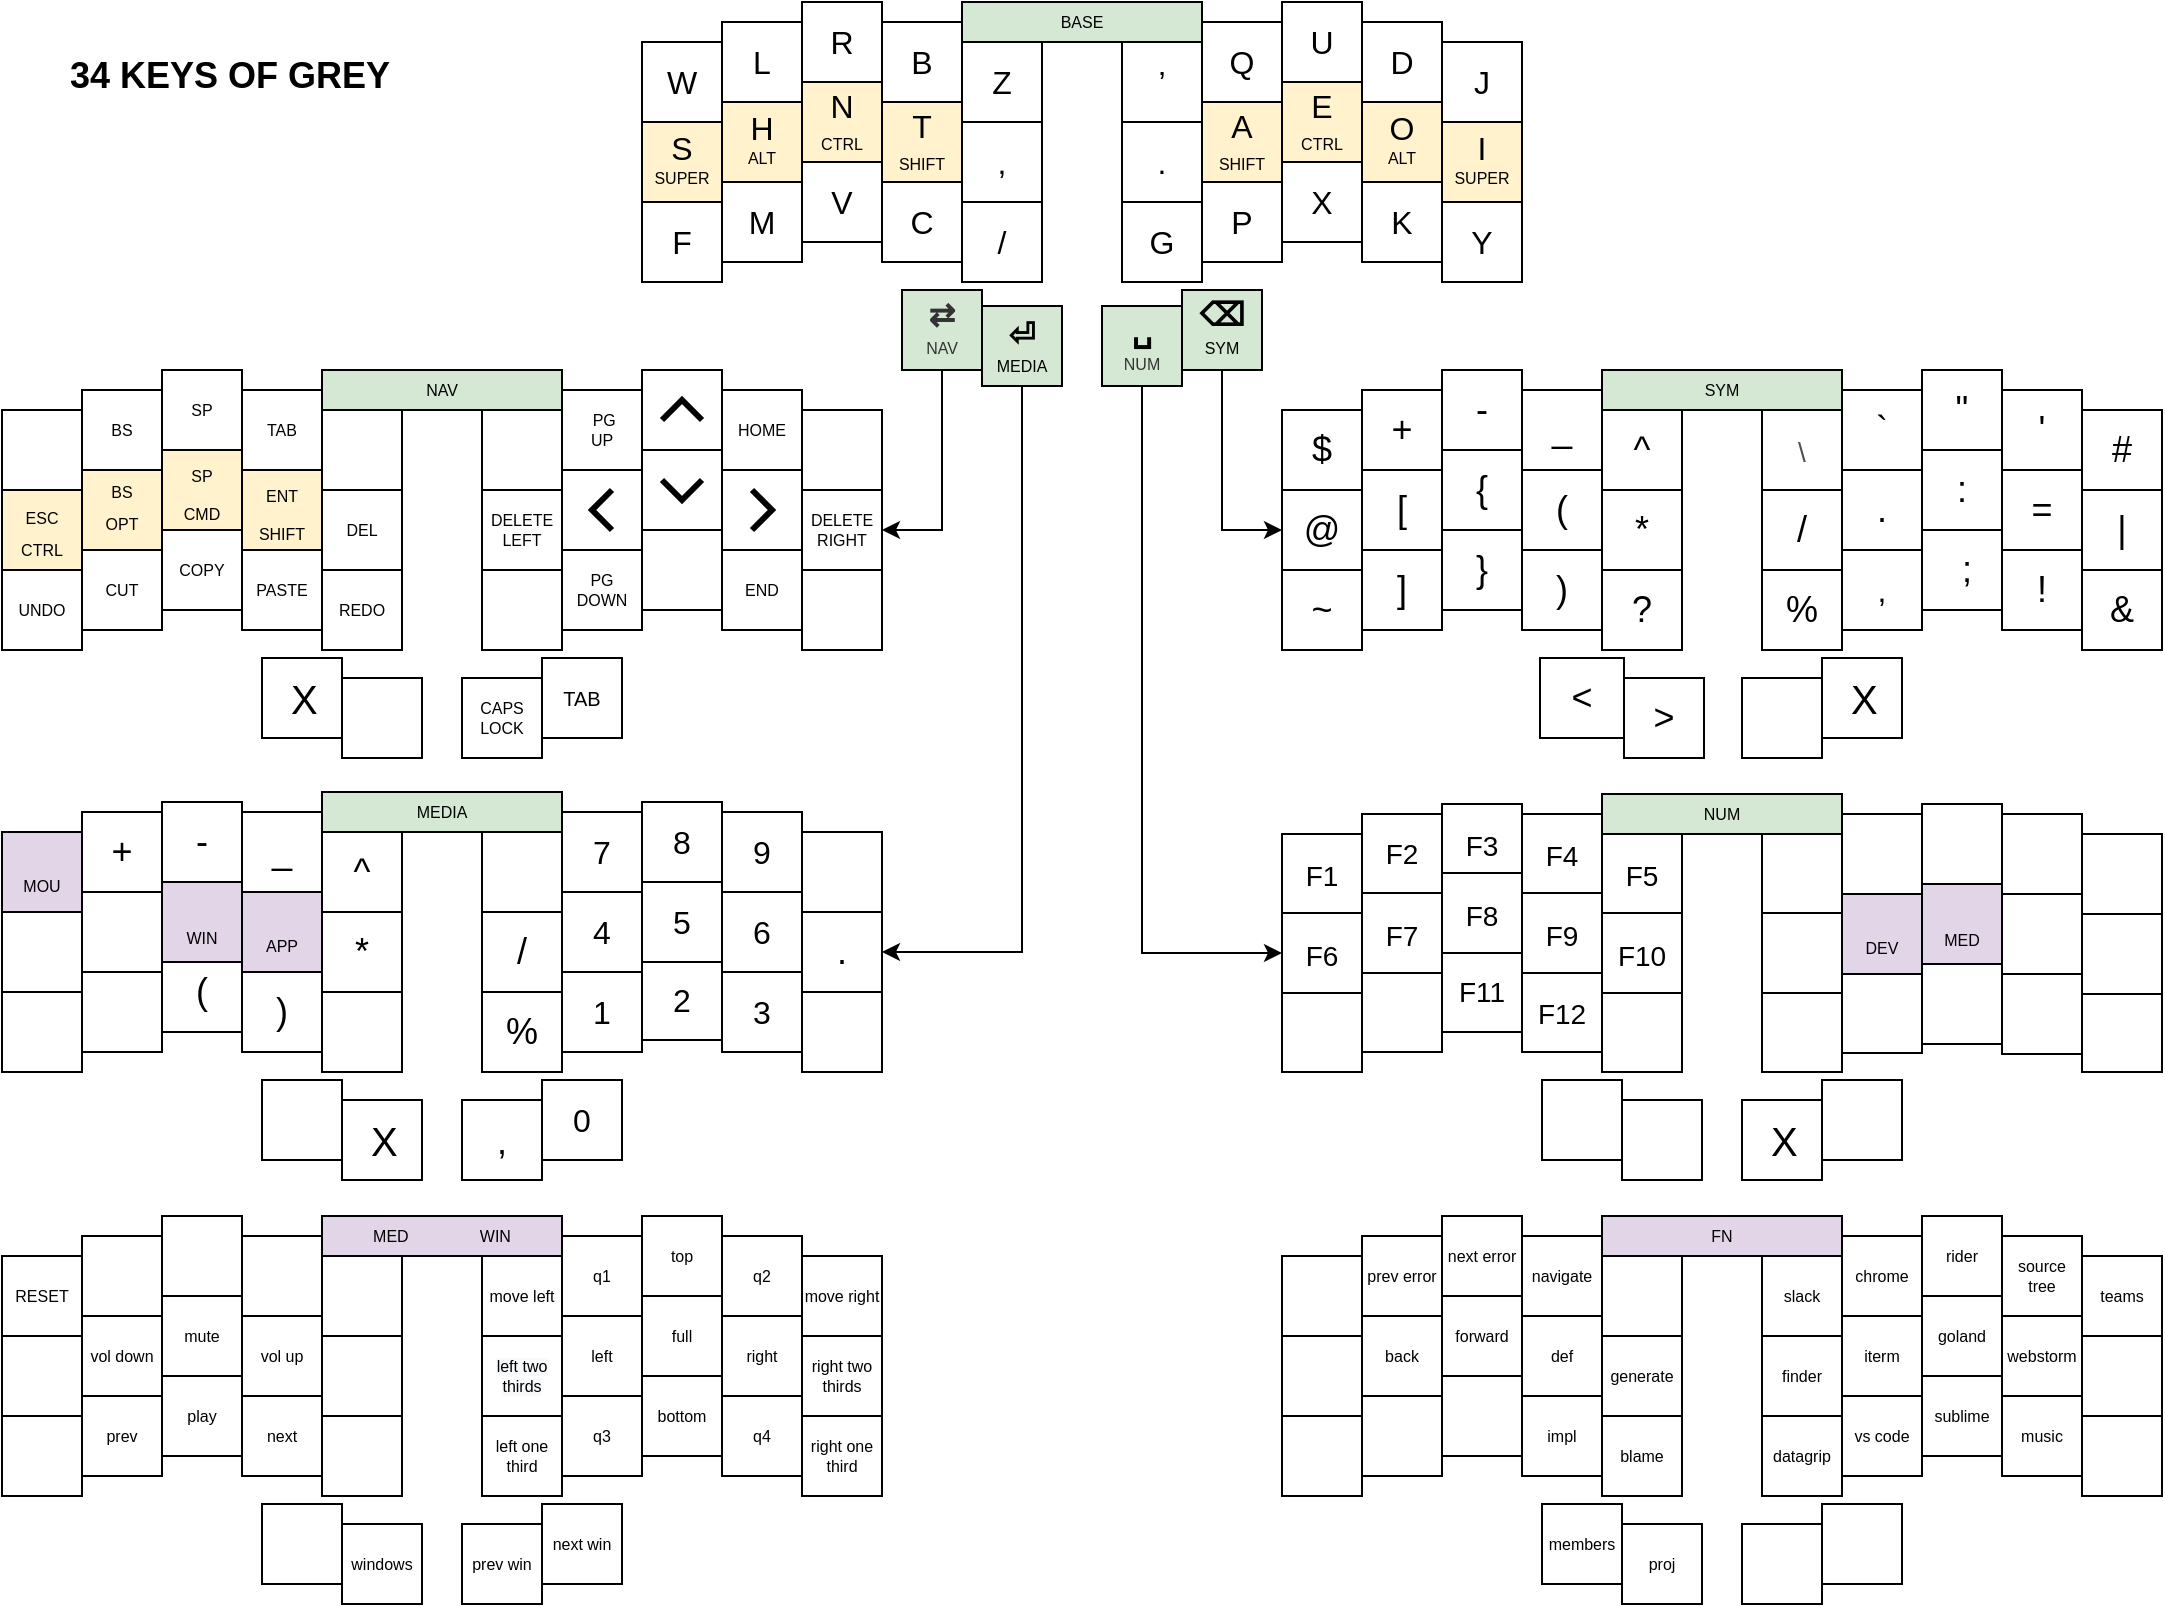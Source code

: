 <mxfile version="14.9.3" type="github">
  <diagram id="dI8Z4wPohuPnjsctlPrf" name="Page-1">
    <mxGraphModel dx="914" dy="626" grid="0" gridSize="10" guides="1" tooltips="1" connect="1" arrows="0" fold="1" page="1" pageScale="1" pageWidth="1169" pageHeight="827" background="#ffffff" math="0" shadow="0">
      <root>
        <mxCell id="0" />
        <mxCell id="1" parent="0" />
        <mxCell id="Cg2wbslkKcuUpNjyLaXX-5" value="Q" style="rounded=0;whiteSpace=wrap;html=1;fontSize=16;shadow=0;sketch=0;" parent="1" vertex="1">
          <mxGeometry x="644" y="23" width="40" height="40" as="geometry" />
        </mxCell>
        <mxCell id="Cg2wbslkKcuUpNjyLaXX-1" value="B" style="rounded=0;whiteSpace=wrap;html=1;fontSize=16;shadow=0;sketch=0;" parent="1" vertex="1">
          <mxGeometry x="484" y="23" width="40" height="40" as="geometry" />
        </mxCell>
        <mxCell id="LZO36vIUFyBDVAd05VLG-187" value="&lt;span style=&quot;font-size: 16px&quot;&gt;1&lt;/span&gt;" style="rounded=0;whiteSpace=wrap;html=1;fontSize=18;shadow=0;sketch=0;" parent="1" vertex="1">
          <mxGeometry x="324" y="498" width="40" height="40" as="geometry" />
        </mxCell>
        <mxCell id="LZO36vIUFyBDVAd05VLG-324" value="&lt;span style=&quot;font-size: 16px&quot;&gt;2&lt;/span&gt;" style="rounded=0;whiteSpace=wrap;html=1;fontSize=18;shadow=0;sketch=0;" parent="1" vertex="1">
          <mxGeometry x="364" y="492" width="40" height="40" as="geometry" />
        </mxCell>
        <mxCell id="LZO36vIUFyBDVAd05VLG-325" value="&lt;span style=&quot;font-size: 16px&quot;&gt;3&lt;/span&gt;" style="rounded=0;whiteSpace=wrap;html=1;fontSize=18;shadow=0;sketch=0;" parent="1" vertex="1">
          <mxGeometry x="404" y="498" width="40" height="40" as="geometry" />
        </mxCell>
        <mxCell id="LZO36vIUFyBDVAd05VLG-135" value="" style="rounded=0;whiteSpace=wrap;html=1;fontSize=18;shadow=0;sketch=0;" parent="1" vertex="1">
          <mxGeometry x="444" y="508" width="40" height="40" as="geometry" />
        </mxCell>
        <mxCell id="LZO36vIUFyBDVAd05VLG-184" value="%" style="rounded=0;whiteSpace=wrap;html=1;fontSize=18;shadow=0;sketch=0;" parent="1" vertex="1">
          <mxGeometry x="284" y="508" width="40" height="40" as="geometry" />
        </mxCell>
        <mxCell id="LZO36vIUFyBDVAd05VLG-204" value="&lt;span style=&quot;font-size: 16px&quot;&gt;0&lt;/span&gt;" style="rounded=0;whiteSpace=wrap;html=1;fontSize=18;shadow=0;sketch=0;" parent="1" vertex="1">
          <mxGeometry x="314" y="552" width="40" height="40" as="geometry" />
        </mxCell>
        <mxCell id="LZO36vIUFyBDVAd05VLG-213" value="&lt;span style=&quot;font-size: 18px&quot;&gt;,&lt;/span&gt;" style="rounded=0;whiteSpace=wrap;html=1;fontSize=20;shadow=0;sketch=0;" parent="1" vertex="1">
          <mxGeometry x="274" y="562" width="40" height="40" as="geometry" />
        </mxCell>
        <mxCell id="LZO36vIUFyBDVAd05VLG-262" value="" style="rounded=0;whiteSpace=wrap;html=1;fontSize=8;shadow=0;sketch=0;" parent="1" vertex="1">
          <mxGeometry x="174" y="552" width="40" height="40" as="geometry" />
        </mxCell>
        <mxCell id="LZO36vIUFyBDVAd05VLG-263" value="&lt;span&gt;&amp;nbsp;&lt;/span&gt;&lt;span style=&quot;font-size: 20px&quot;&gt;X&lt;/span&gt;" style="rounded=0;whiteSpace=wrap;html=1;fontSize=8;shadow=0;sketch=0;" parent="1" vertex="1">
          <mxGeometry x="214" y="562" width="40" height="40" as="geometry" />
        </mxCell>
        <mxCell id="LZO36vIUFyBDVAd05VLG-180" value="&lt;span style=&quot;font-size: 18px&quot;&gt;_&lt;/span&gt;" style="rounded=0;whiteSpace=wrap;html=1;fontSize=8;shadow=0;sketch=0;" parent="1" vertex="1">
          <mxGeometry x="164" y="418" width="40" height="40" as="geometry" />
        </mxCell>
        <mxCell id="LZO36vIUFyBDVAd05VLG-181" value="&lt;span style=&quot;font-size: 18px&quot;&gt;^&lt;/span&gt;" style="rounded=0;whiteSpace=wrap;html=1;fontSize=8;shadow=0;sketch=0;" parent="1" vertex="1">
          <mxGeometry x="204" y="428" width="40" height="40" as="geometry" />
        </mxCell>
        <mxCell id="LZO36vIUFyBDVAd05VLG-295" value="&lt;span style=&quot;font-size: 18px&quot;&gt;+&lt;/span&gt;" style="rounded=0;whiteSpace=wrap;html=1;fontSize=8;shadow=0;sketch=0;" parent="1" vertex="1">
          <mxGeometry x="84" y="418" width="40" height="40" as="geometry" />
        </mxCell>
        <mxCell id="LZO36vIUFyBDVAd05VLG-194" value="&lt;span&gt;&amp;amp;&lt;/span&gt;" style="rounded=0;whiteSpace=wrap;html=1;fontSize=18;shadow=0;sketch=0;" parent="1" vertex="1">
          <mxGeometry x="1084" y="297" width="40" height="40" as="geometry" />
        </mxCell>
        <mxCell id="LZO36vIUFyBDVAd05VLG-1" value="MED&amp;nbsp; &amp;nbsp; &amp;nbsp; &amp;nbsp; &amp;nbsp; &amp;nbsp; &amp;nbsp; &amp;nbsp; WIN" style="rounded=0;whiteSpace=wrap;html=1;fontSize=8;fillColor=#e1d5e7;shadow=0;sketch=0;" parent="1" vertex="1">
          <mxGeometry x="204" y="620" width="120" height="20" as="geometry" />
        </mxCell>
        <mxCell id="LZO36vIUFyBDVAd05VLG-2" value="F" style="rounded=0;whiteSpace=wrap;html=1;fontSize=16;shadow=0;sketch=0;" parent="1" vertex="1">
          <mxGeometry x="364" y="113" width="40" height="40" as="geometry" />
        </mxCell>
        <mxCell id="LZO36vIUFyBDVAd05VLG-3" value="M" style="rounded=0;whiteSpace=wrap;html=1;fontSize=16;shadow=0;sketch=0;" parent="1" vertex="1">
          <mxGeometry x="404" y="103" width="40" height="40" as="geometry" />
        </mxCell>
        <mxCell id="LZO36vIUFyBDVAd05VLG-5" value="V" style="rounded=0;whiteSpace=wrap;html=1;fontSize=16;shadow=0;sketch=0;" parent="1" vertex="1">
          <mxGeometry x="444" y="93" width="40" height="40" as="geometry" />
        </mxCell>
        <mxCell id="LZO36vIUFyBDVAd05VLG-6" value="T" style="rounded=0;whiteSpace=wrap;html=1;fontSize=16;shadow=0;sketch=0;" parent="1" vertex="1">
          <mxGeometry x="524" y="113" width="40" height="40" as="geometry" />
        </mxCell>
        <mxCell id="LZO36vIUFyBDVAd05VLG-7" value="&lt;p style=&quot;line-height: 80%&quot;&gt;S&lt;br&gt;&lt;font style=&quot;font-size: 8px ; line-height: 100%&quot;&gt;SUPER&lt;/font&gt;&lt;/p&gt;" style="rounded=0;whiteSpace=wrap;html=1;fontSize=16;fillColor=#fff2cc;shadow=0;sketch=0;" parent="1" vertex="1">
          <mxGeometry x="364" y="73" width="40" height="40" as="geometry" />
        </mxCell>
        <mxCell id="LZO36vIUFyBDVAd05VLG-8" value="&lt;p style=&quot;line-height: 80%&quot;&gt;H&lt;br&gt;&lt;span style=&quot;font-size: 8px ; line-height: 100%&quot;&gt;ALT&lt;/span&gt;&lt;/p&gt;" style="rounded=0;whiteSpace=wrap;html=1;fontSize=16;fillColor=#fff2cc;shadow=0;sketch=0;" parent="1" vertex="1">
          <mxGeometry x="404" y="63" width="40" height="40" as="geometry" />
        </mxCell>
        <mxCell id="LZO36vIUFyBDVAd05VLG-9" value="&lt;p style=&quot;line-height: 100%&quot;&gt;N&lt;br&gt;&lt;span style=&quot;font-size: 8px ; line-height: 100%&quot;&gt;CTRL&lt;/span&gt;&lt;br&gt;&lt;/p&gt;" style="rounded=0;whiteSpace=wrap;html=1;fontSize=16;fillColor=#fff2cc;shadow=0;sketch=0;" parent="1" vertex="1">
          <mxGeometry x="444" y="53" width="40" height="40" as="geometry" />
        </mxCell>
        <mxCell id="LZO36vIUFyBDVAd05VLG-11" value="," style="rounded=0;whiteSpace=wrap;html=1;fontSize=16;shadow=0;sketch=0;" parent="1" vertex="1">
          <mxGeometry x="524" y="73" width="40" height="40" as="geometry" />
        </mxCell>
        <mxCell id="LZO36vIUFyBDVAd05VLG-12" value="L" style="rounded=0;whiteSpace=wrap;html=1;fontSize=16;shadow=0;sketch=0;" parent="1" vertex="1">
          <mxGeometry x="404" y="23" width="40" height="40" as="geometry" />
        </mxCell>
        <mxCell id="LZO36vIUFyBDVAd05VLG-15" value="C" style="rounded=0;whiteSpace=wrap;html=1;fontSize=16;shadow=0;sketch=0;" parent="1" vertex="1">
          <mxGeometry x="484" y="103" width="40" height="40" as="geometry" />
        </mxCell>
        <mxCell id="LZO36vIUFyBDVAd05VLG-16" value="/" style="rounded=0;whiteSpace=wrap;html=1;fontSize=16;shadow=0;sketch=0;" parent="1" vertex="1">
          <mxGeometry x="524" y="113" width="40" height="40" as="geometry" />
        </mxCell>
        <mxCell id="LZO36vIUFyBDVAd05VLG-17" value="’" style="rounded=0;whiteSpace=wrap;html=1;fontSize=16;shadow=0;sketch=0;" parent="1" vertex="1">
          <mxGeometry x="604" y="33" width="40" height="40" as="geometry" />
        </mxCell>
        <mxCell id="LZO36vIUFyBDVAd05VLG-19" value="U" style="rounded=0;whiteSpace=wrap;html=1;fontSize=16;shadow=0;sketch=0;" parent="1" vertex="1">
          <mxGeometry x="684" y="13" width="40" height="40" as="geometry" />
        </mxCell>
        <mxCell id="LZO36vIUFyBDVAd05VLG-27" value="G" style="rounded=0;whiteSpace=wrap;html=1;fontSize=16;shadow=0;sketch=0;" parent="1" vertex="1">
          <mxGeometry x="604" y="113" width="40" height="40" as="geometry" />
        </mxCell>
        <mxCell id="LZO36vIUFyBDVAd05VLG-43" value="" style="rounded=0;whiteSpace=wrap;html=1;fontSize=8;shadow=0;sketch=0;" parent="1" vertex="1">
          <mxGeometry x="204" y="217" width="40" height="40" as="geometry" />
        </mxCell>
        <mxCell id="LZO36vIUFyBDVAd05VLG-45" value="UNDO" style="rounded=0;whiteSpace=wrap;html=1;fontSize=8;shadow=0;sketch=0;" parent="1" vertex="1">
          <mxGeometry x="44" y="297" width="40" height="40" as="geometry" />
        </mxCell>
        <mxCell id="LZO36vIUFyBDVAd05VLG-46" value="CUT" style="rounded=0;whiteSpace=wrap;html=1;fontSize=8;shadow=0;sketch=0;" parent="1" vertex="1">
          <mxGeometry x="84" y="287" width="40" height="40" as="geometry" />
        </mxCell>
        <mxCell id="LZO36vIUFyBDVAd05VLG-47" value="COPY" style="rounded=0;whiteSpace=wrap;html=1;fontSize=8;shadow=0;sketch=0;" parent="1" vertex="1">
          <mxGeometry x="124" y="277" width="40" height="40" as="geometry" />
        </mxCell>
        <mxCell id="LZO36vIUFyBDVAd05VLG-48" value="PASTE" style="rounded=0;whiteSpace=wrap;html=1;fontSize=8;shadow=0;sketch=0;" parent="1" vertex="1">
          <mxGeometry x="164" y="287" width="40" height="40" as="geometry" />
        </mxCell>
        <mxCell id="LZO36vIUFyBDVAd05VLG-49" value="&lt;span&gt;DEL&lt;/span&gt;" style="rounded=0;whiteSpace=wrap;html=1;fontSize=8;shadow=0;sketch=0;" parent="1" vertex="1">
          <mxGeometry x="204" y="257" width="40" height="40" as="geometry" />
        </mxCell>
        <mxCell id="LZO36vIUFyBDVAd05VLG-50" value="" style="rounded=0;whiteSpace=wrap;html=1;fontSize=8;shadow=0;sketch=0;" parent="1" vertex="1">
          <mxGeometry x="284" y="217" width="40" height="40" as="geometry" />
        </mxCell>
        <mxCell id="LZO36vIUFyBDVAd05VLG-51" value="&amp;nbsp;PG&lt;br&gt;UP" style="rounded=0;whiteSpace=wrap;html=1;fontSize=8;shadow=0;sketch=0;" parent="1" vertex="1">
          <mxGeometry x="324" y="207" width="40" height="40" as="geometry" />
        </mxCell>
        <mxCell id="LZO36vIUFyBDVAd05VLG-52" value="" style="rounded=0;whiteSpace=wrap;html=1;fontSize=8;shadow=0;sketch=0;" parent="1" vertex="1">
          <mxGeometry x="364" y="197" width="40" height="40" as="geometry" />
        </mxCell>
        <mxCell id="LZO36vIUFyBDVAd05VLG-53" value="&lt;span&gt;HOME&lt;/span&gt;" style="rounded=0;whiteSpace=wrap;html=1;fontSize=8;shadow=0;sketch=0;" parent="1" vertex="1">
          <mxGeometry x="404" y="207" width="40" height="40" as="geometry" />
        </mxCell>
        <mxCell id="LZO36vIUFyBDVAd05VLG-54" value="" style="rounded=0;whiteSpace=wrap;html=1;fontSize=8;shadow=0;sketch=0;" parent="1" vertex="1">
          <mxGeometry x="444" y="217" width="40" height="40" as="geometry" />
        </mxCell>
        <mxCell id="LZO36vIUFyBDVAd05VLG-55" value="&lt;span&gt;DELETE&lt;/span&gt;&lt;br&gt;&lt;span&gt;LEFT&lt;/span&gt;" style="rounded=0;whiteSpace=wrap;html=1;fontSize=8;shadow=0;sketch=0;" parent="1" vertex="1">
          <mxGeometry x="284" y="257" width="40" height="40" as="geometry" />
        </mxCell>
        <mxCell id="LZO36vIUFyBDVAd05VLG-56" value="" style="rounded=0;whiteSpace=wrap;html=1;fontSize=8;shadow=0;sketch=0;" parent="1" vertex="1">
          <mxGeometry x="324" y="247" width="40" height="40" as="geometry" />
        </mxCell>
        <mxCell id="LZO36vIUFyBDVAd05VLG-57" value="" style="rounded=0;whiteSpace=wrap;html=1;fontSize=8;shadow=0;sketch=0;" parent="1" vertex="1">
          <mxGeometry x="364" y="237" width="40" height="40" as="geometry" />
        </mxCell>
        <mxCell id="LZO36vIUFyBDVAd05VLG-58" value="" style="rounded=0;whiteSpace=wrap;html=1;fontSize=8;shadow=0;sketch=0;" parent="1" vertex="1">
          <mxGeometry x="404" y="247" width="40" height="40" as="geometry" />
        </mxCell>
        <mxCell id="LZO36vIUFyBDVAd05VLG-59" value="&lt;span&gt;DELETE&lt;/span&gt;&lt;br&gt;&lt;span&gt;RIGHT&lt;/span&gt;" style="rounded=0;whiteSpace=wrap;html=1;fontSize=8;shadow=0;sketch=0;" parent="1" vertex="1">
          <mxGeometry x="444" y="257" width="40" height="40" as="geometry" />
        </mxCell>
        <mxCell id="LZO36vIUFyBDVAd05VLG-60" value="" style="rounded=0;whiteSpace=wrap;html=1;fontSize=8;shadow=0;sketch=0;" parent="1" vertex="1">
          <mxGeometry x="284" y="297" width="40" height="40" as="geometry" />
        </mxCell>
        <mxCell id="LZO36vIUFyBDVAd05VLG-61" value="&lt;span style=&quot;font-size: 8px;&quot;&gt;PG&lt;/span&gt;&lt;br style=&quot;font-size: 8px;&quot;&gt;&lt;span style=&quot;font-size: 8px;&quot;&gt;DOWN&lt;/span&gt;" style="rounded=0;whiteSpace=wrap;html=1;fontSize=8;shadow=0;sketch=0;" parent="1" vertex="1">
          <mxGeometry x="324" y="287" width="40" height="40" as="geometry" />
        </mxCell>
        <mxCell id="LZO36vIUFyBDVAd05VLG-62" value="" style="rounded=0;whiteSpace=wrap;html=1;fontSize=18;shadow=0;sketch=0;" parent="1" vertex="1">
          <mxGeometry x="364" y="277" width="40" height="40" as="geometry" />
        </mxCell>
        <mxCell id="LZO36vIUFyBDVAd05VLG-63" value="&lt;span&gt;END&lt;/span&gt;" style="rounded=0;whiteSpace=wrap;html=1;fontSize=8;shadow=0;sketch=0;" parent="1" vertex="1">
          <mxGeometry x="404" y="287" width="40" height="40" as="geometry" />
        </mxCell>
        <mxCell id="LZO36vIUFyBDVAd05VLG-64" value="" style="rounded=0;whiteSpace=wrap;html=1;fontSize=8;shadow=0;sketch=0;" parent="1" vertex="1">
          <mxGeometry x="444" y="297" width="40" height="40" as="geometry" />
        </mxCell>
        <mxCell id="LZO36vIUFyBDVAd05VLG-65" value="&lt;span&gt;CAPS&lt;/span&gt;&lt;br&gt;&lt;span&gt;LOCK&lt;/span&gt;" style="rounded=0;whiteSpace=wrap;html=1;fontSize=8;shadow=0;sketch=0;" parent="1" vertex="1">
          <mxGeometry x="274" y="351" width="40" height="40" as="geometry" />
        </mxCell>
        <mxCell id="LZO36vIUFyBDVAd05VLG-98" value="slack" style="rounded=0;whiteSpace=wrap;html=1;fontSize=8;shadow=0;sketch=0;" parent="1" vertex="1">
          <mxGeometry x="924" y="640" width="40" height="40" as="geometry" />
        </mxCell>
        <mxCell id="LZO36vIUFyBDVAd05VLG-99" value="" style="rounded=0;whiteSpace=wrap;html=1;fontSize=8;shadow=0;sketch=0;" parent="1" vertex="1">
          <mxGeometry x="1084" y="680" width="40" height="40" as="geometry" />
        </mxCell>
        <mxCell id="LZO36vIUFyBDVAd05VLG-104" value="finder" style="rounded=0;whiteSpace=wrap;html=1;fontSize=8;shadow=0;sketch=0;" parent="1" vertex="1">
          <mxGeometry x="924" y="680" width="40" height="40" as="geometry" />
        </mxCell>
        <mxCell id="LZO36vIUFyBDVAd05VLG-105" value="&lt;span&gt;datagrip&lt;/span&gt;" style="rounded=0;whiteSpace=wrap;html=1;fontSize=8;shadow=0;sketch=0;" parent="1" vertex="1">
          <mxGeometry x="924" y="720" width="40" height="40" as="geometry" />
        </mxCell>
        <mxCell id="LZO36vIUFyBDVAd05VLG-106" value="teams" style="rounded=0;whiteSpace=wrap;html=1;fontSize=8;shadow=0;sketch=0;" parent="1" vertex="1">
          <mxGeometry x="1084" y="640" width="40" height="40" as="geometry" />
        </mxCell>
        <mxCell id="LZO36vIUFyBDVAd05VLG-119" value="" style="rounded=0;whiteSpace=wrap;html=1;fontSize=8;shadow=0;sketch=0;" parent="1" vertex="1">
          <mxGeometry x="954" y="764" width="40" height="40" as="geometry" />
        </mxCell>
        <mxCell id="LZO36vIUFyBDVAd05VLG-120" value="" style="rounded=0;whiteSpace=wrap;html=1;fontSize=8;shadow=0;sketch=0;" parent="1" vertex="1">
          <mxGeometry x="914" y="774" width="40" height="40" as="geometry" />
        </mxCell>
        <mxCell id="LZO36vIUFyBDVAd05VLG-122" value="members" style="rounded=0;whiteSpace=wrap;html=1;fontSize=8;shadow=0;sketch=0;" parent="1" vertex="1">
          <mxGeometry x="814" y="764" width="40" height="40" as="geometry" />
        </mxCell>
        <mxCell id="LZO36vIUFyBDVAd05VLG-123" value="proj" style="rounded=0;whiteSpace=wrap;html=1;fontSize=8;shadow=0;sketch=0;" parent="1" vertex="1">
          <mxGeometry x="854" y="774" width="40" height="40" as="geometry" />
        </mxCell>
        <mxCell id="LZO36vIUFyBDVAd05VLG-124" value="&lt;span&gt;$&lt;/span&gt;" style="rounded=0;whiteSpace=wrap;html=1;fontSize=18;shadow=0;sketch=0;" parent="1" vertex="1">
          <mxGeometry x="684" y="217" width="40" height="40" as="geometry" />
        </mxCell>
        <mxCell id="LZO36vIUFyBDVAd05VLG-125" value="&lt;span&gt;#&lt;/span&gt;" style="rounded=0;whiteSpace=wrap;html=1;fontSize=18;shadow=0;sketch=0;" parent="1" vertex="1">
          <mxGeometry x="1084" y="217" width="40" height="40" as="geometry" />
        </mxCell>
        <mxCell id="LZO36vIUFyBDVAd05VLG-127" value="]" style="rounded=0;whiteSpace=wrap;html=1;fontSize=18;shadow=0;sketch=0;" parent="1" vertex="1">
          <mxGeometry x="724" y="287" width="40" height="40" as="geometry" />
        </mxCell>
        <mxCell id="LZO36vIUFyBDVAd05VLG-128" value="&lt;span&gt;?&lt;/span&gt;" style="rounded=0;whiteSpace=wrap;html=1;fontSize=18;shadow=0;sketch=0;" parent="1" vertex="1">
          <mxGeometry x="844" y="297" width="40" height="40" as="geometry" />
        </mxCell>
        <mxCell id="LZO36vIUFyBDVAd05VLG-129" value="&lt;span style=&quot;font-family: &amp;#34;helvetica&amp;#34;&quot;&gt;@&lt;/span&gt;" style="rounded=0;whiteSpace=wrap;html=1;fontSize=18;shadow=0;sketch=0;" parent="1" vertex="1">
          <mxGeometry x="684" y="257" width="40" height="40" as="geometry" />
        </mxCell>
        <mxCell id="LZO36vIUFyBDVAd05VLG-130" value="&lt;span&gt;[&lt;/span&gt;" style="rounded=0;whiteSpace=wrap;html=1;fontSize=18;gradientDirection=east;shadow=0;sketch=0;" parent="1" vertex="1">
          <mxGeometry x="724" y="247" width="40" height="40" as="geometry" />
        </mxCell>
        <mxCell id="LZO36vIUFyBDVAd05VLG-131" value="&lt;span&gt;{&lt;/span&gt;" style="rounded=0;whiteSpace=wrap;html=1;fontSize=18;gradientDirection=east;shadow=0;sketch=0;" parent="1" vertex="1">
          <mxGeometry x="764" y="237" width="40" height="40" as="geometry" />
        </mxCell>
        <mxCell id="LZO36vIUFyBDVAd05VLG-132" value="&lt;span&gt;(&lt;/span&gt;" style="rounded=0;whiteSpace=wrap;html=1;fontSize=18;gradientDirection=east;shadow=0;sketch=0;" parent="1" vertex="1">
          <mxGeometry x="804" y="247" width="40" height="40" as="geometry" />
        </mxCell>
        <mxCell id="LZO36vIUFyBDVAd05VLG-134" value="&lt;span style=&quot;font-size: 16px&quot;&gt;5&lt;/span&gt;" style="rounded=0;whiteSpace=wrap;html=1;fontSize=18;shadow=0;sketch=0;" parent="1" vertex="1">
          <mxGeometry x="364" y="453" width="40" height="40" as="geometry" />
        </mxCell>
        <mxCell id="LZO36vIUFyBDVAd05VLG-136" value="" style="rounded=0;whiteSpace=wrap;html=1;fontSize=18;shadow=0;sketch=0;" parent="1" vertex="1">
          <mxGeometry x="444" y="428" width="40" height="40" as="geometry" />
        </mxCell>
        <mxCell id="LZO36vIUFyBDVAd05VLG-137" value="&lt;span&gt;.&lt;/span&gt;" style="rounded=0;whiteSpace=wrap;html=1;fontSize=18;shadow=0;sketch=0;" parent="1" vertex="1">
          <mxGeometry x="444" y="468" width="40" height="40" as="geometry" />
        </mxCell>
        <mxCell id="LZO36vIUFyBDVAd05VLG-139" value="&lt;span style=&quot;color: rgb(77 , 81 , 86) ; font-family: &amp;#34;arial&amp;#34; , sans-serif ; font-size: 14px ; text-align: left ; background-color: rgb(255 , 255 , 255)&quot;&gt;\&lt;/span&gt;" style="rounded=0;whiteSpace=wrap;html=1;fontSize=18;shadow=0;sketch=0;" parent="1" vertex="1">
          <mxGeometry x="924" y="217" width="40" height="40" as="geometry" />
        </mxCell>
        <mxCell id="LZO36vIUFyBDVAd05VLG-140" value="&lt;span&gt;`&lt;/span&gt;" style="rounded=0;whiteSpace=wrap;html=1;fontSize=18;shadow=0;sketch=0;" parent="1" vertex="1">
          <mxGeometry x="964" y="207" width="40" height="40" as="geometry" />
        </mxCell>
        <mxCell id="LZO36vIUFyBDVAd05VLG-142" value="&lt;span&gt;&#39;&lt;/span&gt;" style="rounded=0;whiteSpace=wrap;html=1;fontSize=18;shadow=0;sketch=0;" parent="1" vertex="1">
          <mxGeometry x="1044" y="207" width="40" height="40" as="geometry" />
        </mxCell>
        <mxCell id="LZO36vIUFyBDVAd05VLG-144" value="&lt;span&gt;&quot;&lt;/span&gt;" style="rounded=0;whiteSpace=wrap;html=1;fontSize=18;shadow=0;sketch=0;" parent="1" vertex="1">
          <mxGeometry x="1004" y="197" width="40" height="40" as="geometry" />
        </mxCell>
        <mxCell id="LZO36vIUFyBDVAd05VLG-145" value="&lt;span&gt;%&lt;/span&gt;" style="rounded=0;whiteSpace=wrap;html=1;fontSize=18;shadow=0;sketch=0;" parent="1" vertex="1">
          <mxGeometry x="924" y="297" width="40" height="40" as="geometry" />
        </mxCell>
        <mxCell id="LZO36vIUFyBDVAd05VLG-149" value="&lt;span&gt;/&lt;/span&gt;" style="rounded=0;whiteSpace=wrap;html=1;fontSize=18;shadow=0;sketch=0;" parent="1" vertex="1">
          <mxGeometry x="924" y="257" width="40" height="40" as="geometry" />
        </mxCell>
        <mxCell id="LZO36vIUFyBDVAd05VLG-150" value="" style="rounded=0;whiteSpace=wrap;html=1;fontSize=18;shadow=0;sketch=0;" parent="1" vertex="1">
          <mxGeometry x="914" y="351" width="40" height="40" as="geometry" />
        </mxCell>
        <mxCell id="LZO36vIUFyBDVAd05VLG-153" value="&lt;span style=&quot;font-size: 18px&quot;&gt;&amp;lt;&lt;/span&gt;" style="rounded=0;whiteSpace=wrap;html=1;fontSize=8;shadow=0;sketch=0;" parent="1" vertex="1">
          <mxGeometry x="813" y="341" width="42" height="40" as="geometry" />
        </mxCell>
        <mxCell id="LZO36vIUFyBDVAd05VLG-154" value="&lt;span style=&quot;font-size: 18px&quot;&gt;&amp;gt;&lt;/span&gt;" style="rounded=0;whiteSpace=wrap;html=1;fontSize=8;shadow=0;sketch=0;" parent="1" vertex="1">
          <mxGeometry x="855" y="351" width="40" height="40" as="geometry" />
        </mxCell>
        <mxCell id="LZO36vIUFyBDVAd05VLG-155" value="BASE" style="rounded=0;whiteSpace=wrap;html=1;fontSize=8;fillColor=#d5e8d4;shadow=0;sketch=0;" parent="1" vertex="1">
          <mxGeometry x="524" y="13" width="120" height="20" as="geometry" />
        </mxCell>
        <mxCell id="LZO36vIUFyBDVAd05VLG-156" value="NAV" style="rounded=0;whiteSpace=wrap;html=1;fontSize=8;fillColor=#d5e8d4;shadow=0;sketch=0;" parent="1" vertex="1">
          <mxGeometry x="204" y="197" width="120" height="20" as="geometry" />
        </mxCell>
        <mxCell id="LZO36vIUFyBDVAd05VLG-158" value="SYM" style="rounded=0;whiteSpace=wrap;html=1;fontSize=8;fillColor=#d5e8d4;shadow=0;sketch=0;" parent="1" vertex="1">
          <mxGeometry x="844" y="197" width="120" height="20" as="geometry" />
        </mxCell>
        <mxCell id="LZO36vIUFyBDVAd05VLG-159" value="FN" style="rounded=0;whiteSpace=wrap;html=1;fontSize=8;fillColor=#e1d5e7;shadow=0;sketch=0;" parent="1" vertex="1">
          <mxGeometry x="844" y="620" width="120" height="20" as="geometry" />
        </mxCell>
        <mxCell id="LZO36vIUFyBDVAd05VLG-178" value="&lt;span&gt;!&lt;/span&gt;" style="rounded=0;whiteSpace=wrap;html=1;fontSize=18;shadow=0;sketch=0;" parent="1" vertex="1">
          <mxGeometry x="1044" y="287" width="40" height="40" as="geometry" />
        </mxCell>
        <mxCell id="LZO36vIUFyBDVAd05VLG-179" value=")" style="rounded=0;whiteSpace=wrap;html=1;fontSize=18;shadow=0;sketch=0;" parent="1" vertex="1">
          <mxGeometry x="804" y="287" width="40" height="40" as="geometry" />
        </mxCell>
        <mxCell id="LZO36vIUFyBDVAd05VLG-182" value="&lt;span&gt;=&lt;/span&gt;" style="rounded=0;whiteSpace=wrap;html=1;fontSize=18;shadow=0;sketch=0;" parent="1" vertex="1">
          <mxGeometry x="1044" y="247" width="40" height="40" as="geometry" />
        </mxCell>
        <mxCell id="LZO36vIUFyBDVAd05VLG-183" value="&lt;span&gt;-&lt;/span&gt;" style="rounded=0;whiteSpace=wrap;html=1;fontSize=18;shadow=0;sketch=0;" parent="1" vertex="1">
          <mxGeometry x="764" y="197" width="40" height="40" as="geometry" />
        </mxCell>
        <mxCell id="LZO36vIUFyBDVAd05VLG-185" value="&lt;span&gt;+&lt;/span&gt;" style="rounded=0;whiteSpace=wrap;html=1;fontSize=18;shadow=0;sketch=0;" parent="1" vertex="1">
          <mxGeometry x="724" y="207" width="40" height="40" as="geometry" />
        </mxCell>
        <mxCell id="LZO36vIUFyBDVAd05VLG-186" value="&lt;span&gt;~&lt;/span&gt;" style="rounded=0;whiteSpace=wrap;html=1;fontSize=18;shadow=0;sketch=0;" parent="1" vertex="1">
          <mxGeometry x="684" y="297" width="40" height="40" as="geometry" />
        </mxCell>
        <mxCell id="LZO36vIUFyBDVAd05VLG-189" value="&lt;span&gt;_&lt;/span&gt;" style="rounded=0;whiteSpace=wrap;html=1;fontSize=18;shadow=0;sketch=0;" parent="1" vertex="1">
          <mxGeometry x="804" y="207" width="40" height="40" as="geometry" />
        </mxCell>
        <mxCell id="LZO36vIUFyBDVAd05VLG-190" value="}" style="rounded=0;whiteSpace=wrap;html=1;fontSize=18;shadow=0;sketch=0;" parent="1" vertex="1">
          <mxGeometry x="764" y="277" width="40" height="40" as="geometry" />
        </mxCell>
        <mxCell id="LZO36vIUFyBDVAd05VLG-191" value="" style="rounded=0;whiteSpace=wrap;html=1;fontSize=18;shadow=0;sketch=0;" parent="1" vertex="1">
          <mxGeometry x="284" y="428" width="40" height="40" as="geometry" />
        </mxCell>
        <mxCell id="LZO36vIUFyBDVAd05VLG-195" value="&lt;span&gt;&amp;nbsp;;&lt;/span&gt;" style="rounded=0;whiteSpace=wrap;html=1;fontSize=18;shadow=0;sketch=0;" parent="1" vertex="1">
          <mxGeometry x="1004" y="277" width="40" height="40" as="geometry" />
        </mxCell>
        <mxCell id="LZO36vIUFyBDVAd05VLG-197" value="&lt;span style=&quot;font-size: 16px&quot;&gt;6&lt;/span&gt;" style="rounded=0;whiteSpace=wrap;html=1;fontSize=18;shadow=0;sketch=0;" parent="1" vertex="1">
          <mxGeometry x="404" y="458" width="40" height="40" as="geometry" />
        </mxCell>
        <mxCell id="LZO36vIUFyBDVAd05VLG-199" value="&lt;span&gt;*&lt;/span&gt;" style="rounded=0;whiteSpace=wrap;html=1;fontSize=18;shadow=0;sketch=0;" parent="1" vertex="1">
          <mxGeometry x="844" y="257" width="40" height="40" as="geometry" />
        </mxCell>
        <mxCell id="LZO36vIUFyBDVAd05VLG-200" value="&lt;span&gt;|&lt;/span&gt;" style="rounded=0;whiteSpace=wrap;html=1;fontSize=18;shadow=0;sketch=0;" parent="1" vertex="1">
          <mxGeometry x="1084" y="257" width="40" height="40" as="geometry" />
        </mxCell>
        <mxCell id="LZO36vIUFyBDVAd05VLG-201" value="&lt;span&gt;:&lt;/span&gt;" style="rounded=0;whiteSpace=wrap;html=1;fontSize=18;shadow=0;sketch=0;" parent="1" vertex="1">
          <mxGeometry x="1004" y="237" width="40" height="40" as="geometry" />
        </mxCell>
        <mxCell id="LZO36vIUFyBDVAd05VLG-212" value="&lt;span style=&quot;font-size: 8px&quot;&gt;&amp;nbsp;&lt;/span&gt;&lt;span&gt;X&lt;/span&gt;" style="rounded=0;whiteSpace=wrap;html=1;fontSize=20;shadow=0;sketch=0;" parent="1" vertex="1">
          <mxGeometry x="954" y="341" width="40" height="40" as="geometry" />
        </mxCell>
        <mxCell id="LZO36vIUFyBDVAd05VLG-216" value="move left" style="rounded=0;whiteSpace=wrap;html=1;fontSize=8;shadow=0;sketch=0;" parent="1" vertex="1">
          <mxGeometry x="284" y="640" width="40" height="40" as="geometry" />
        </mxCell>
        <mxCell id="LZO36vIUFyBDVAd05VLG-217" value="q1" style="rounded=0;whiteSpace=wrap;html=1;fontSize=8;shadow=0;sketch=0;" parent="1" vertex="1">
          <mxGeometry x="324" y="630" width="40" height="40" as="geometry" />
        </mxCell>
        <mxCell id="LZO36vIUFyBDVAd05VLG-218" value="top" style="rounded=0;whiteSpace=wrap;html=1;fontSize=8;shadow=0;sketch=0;" parent="1" vertex="1">
          <mxGeometry x="364" y="620" width="40" height="40" as="geometry" />
        </mxCell>
        <mxCell id="LZO36vIUFyBDVAd05VLG-219" value="q2" style="rounded=0;whiteSpace=wrap;html=1;fontSize=8;shadow=0;sketch=0;" parent="1" vertex="1">
          <mxGeometry x="404" y="630" width="40" height="40" as="geometry" />
        </mxCell>
        <mxCell id="LZO36vIUFyBDVAd05VLG-220" value="move right" style="rounded=0;whiteSpace=wrap;html=1;fontSize=8;shadow=0;sketch=0;" parent="1" vertex="1">
          <mxGeometry x="444" y="640" width="40" height="40" as="geometry" />
        </mxCell>
        <mxCell id="LZO36vIUFyBDVAd05VLG-221" value="&lt;span style=&quot;color: rgb(0 , 0 , 0) ; font-family: &amp;#34;helvetica&amp;#34; ; font-size: 8px ; font-style: normal ; font-weight: 400 ; letter-spacing: normal ; text-align: center ; text-indent: 0px ; text-transform: none ; word-spacing: 0px ; background-color: rgb(248 , 249 , 250) ; display: inline ; float: none&quot;&gt;left two thirds&lt;/span&gt;" style="rounded=0;whiteSpace=wrap;html=1;fontSize=8;shadow=0;sketch=0;" parent="1" vertex="1">
          <mxGeometry x="284" y="680" width="40" height="40" as="geometry" />
        </mxCell>
        <mxCell id="LZO36vIUFyBDVAd05VLG-222" value="left one third" style="rounded=0;whiteSpace=wrap;html=1;fontSize=8;shadow=0;sketch=0;" parent="1" vertex="1">
          <mxGeometry x="284" y="720" width="40" height="40" as="geometry" />
        </mxCell>
        <mxCell id="LZO36vIUFyBDVAd05VLG-223" value="q3" style="rounded=0;whiteSpace=wrap;html=1;fontSize=8;shadow=0;sketch=0;" parent="1" vertex="1">
          <mxGeometry x="324" y="710" width="40" height="40" as="geometry" />
        </mxCell>
        <mxCell id="LZO36vIUFyBDVAd05VLG-224" value="bottom" style="rounded=0;whiteSpace=wrap;html=1;fontSize=8;shadow=0;sketch=0;" parent="1" vertex="1">
          <mxGeometry x="364" y="700" width="40" height="40" as="geometry" />
        </mxCell>
        <mxCell id="LZO36vIUFyBDVAd05VLG-225" value="q4" style="rounded=0;whiteSpace=wrap;html=1;fontSize=8;shadow=0;sketch=0;" parent="1" vertex="1">
          <mxGeometry x="404" y="710" width="40" height="40" as="geometry" />
        </mxCell>
        <mxCell id="LZO36vIUFyBDVAd05VLG-226" value="&lt;span&gt;right one third&lt;/span&gt;" style="rounded=0;whiteSpace=wrap;html=1;fontSize=8;shadow=0;sketch=0;" parent="1" vertex="1">
          <mxGeometry x="444" y="720" width="40" height="40" as="geometry" />
        </mxCell>
        <mxCell id="LZO36vIUFyBDVAd05VLG-227" value="left" style="rounded=0;whiteSpace=wrap;html=1;fontSize=8;shadow=0;sketch=0;" parent="1" vertex="1">
          <mxGeometry x="324" y="670" width="40" height="40" as="geometry" />
        </mxCell>
        <mxCell id="LZO36vIUFyBDVAd05VLG-228" value="full" style="rounded=0;whiteSpace=wrap;html=1;fontSize=8;shadow=0;sketch=0;" parent="1" vertex="1">
          <mxGeometry x="364" y="660" width="40" height="40" as="geometry" />
        </mxCell>
        <mxCell id="LZO36vIUFyBDVAd05VLG-229" value="right" style="rounded=0;whiteSpace=wrap;html=1;fontSize=8;shadow=0;sketch=0;" parent="1" vertex="1">
          <mxGeometry x="404" y="670" width="40" height="40" as="geometry" />
        </mxCell>
        <mxCell id="LZO36vIUFyBDVAd05VLG-230" value="&lt;span style=&quot;font-family: &amp;#34;helvetica&amp;#34;&quot;&gt;right two thirds&lt;/span&gt;" style="rounded=0;whiteSpace=wrap;html=1;fontSize=8;shadow=0;sketch=0;" parent="1" vertex="1">
          <mxGeometry x="444" y="680" width="40" height="40" as="geometry" />
        </mxCell>
        <mxCell id="LZO36vIUFyBDVAd05VLG-231" value="chrome" style="rounded=0;whiteSpace=wrap;html=1;fontSize=8;shadow=0;sketch=0;" parent="1" vertex="1">
          <mxGeometry x="964" y="630" width="40" height="40" as="geometry" />
        </mxCell>
        <mxCell id="LZO36vIUFyBDVAd05VLG-232" value="rider" style="rounded=0;whiteSpace=wrap;html=1;fontSize=8;shadow=0;sketch=0;" parent="1" vertex="1">
          <mxGeometry x="1004" y="620" width="40" height="40" as="geometry" />
        </mxCell>
        <mxCell id="LZO36vIUFyBDVAd05VLG-233" value="source&lt;br&gt;tree" style="rounded=0;whiteSpace=wrap;html=1;fontSize=8;shadow=0;sketch=0;" parent="1" vertex="1">
          <mxGeometry x="1044" y="630" width="40" height="40" as="geometry" />
        </mxCell>
        <mxCell id="LZO36vIUFyBDVAd05VLG-234" value="webstorm" style="rounded=0;whiteSpace=wrap;html=1;fontSize=8;shadow=0;sketch=0;" parent="1" vertex="1">
          <mxGeometry x="1044" y="670" width="40" height="40" as="geometry" />
        </mxCell>
        <mxCell id="LZO36vIUFyBDVAd05VLG-235" value="goland" style="rounded=0;whiteSpace=wrap;html=1;fontSize=8;shadow=0;sketch=0;" parent="1" vertex="1">
          <mxGeometry x="1004" y="660" width="40" height="40" as="geometry" />
        </mxCell>
        <mxCell id="LZO36vIUFyBDVAd05VLG-236" value="iterm" style="rounded=0;whiteSpace=wrap;html=1;fontSize=8;shadow=0;sketch=0;" parent="1" vertex="1">
          <mxGeometry x="964" y="670" width="40" height="40" as="geometry" />
        </mxCell>
        <mxCell id="LZO36vIUFyBDVAd05VLG-238" value="" style="rounded=0;whiteSpace=wrap;html=1;fontSize=8;shadow=0;sketch=0;" parent="1" vertex="1">
          <mxGeometry x="204" y="640" width="40" height="40" as="geometry" />
        </mxCell>
        <mxCell id="LZO36vIUFyBDVAd05VLG-243" value="" style="rounded=0;whiteSpace=wrap;html=1;fontSize=8;shadow=0;sketch=0;" parent="1" vertex="1">
          <mxGeometry x="204" y="720" width="40" height="40" as="geometry" />
        </mxCell>
        <mxCell id="LZO36vIUFyBDVAd05VLG-244" value="" style="rounded=0;whiteSpace=wrap;html=1;fontSize=8;shadow=0;sketch=0;" parent="1" vertex="1">
          <mxGeometry x="174" y="764" width="40" height="40" as="geometry" />
        </mxCell>
        <mxCell id="LZO36vIUFyBDVAd05VLG-245" value="&lt;span&gt;windows&lt;/span&gt;" style="rounded=0;whiteSpace=wrap;html=1;fontSize=8;shadow=0;sketch=0;" parent="1" vertex="1">
          <mxGeometry x="214" y="774" width="40" height="40" as="geometry" />
        </mxCell>
        <mxCell id="LZO36vIUFyBDVAd05VLG-247" value="" style="rounded=0;whiteSpace=wrap;html=1;fontSize=8;shadow=0;sketch=0;" parent="1" vertex="1">
          <mxGeometry x="44" y="680" width="40" height="40" as="geometry" />
        </mxCell>
        <mxCell id="LZO36vIUFyBDVAd05VLG-248" value="&lt;span&gt;vol down&lt;/span&gt;" style="rounded=0;whiteSpace=wrap;html=1;fontSize=8;shadow=0;sketch=0;" parent="1" vertex="1">
          <mxGeometry x="84" y="670" width="40" height="40" as="geometry" />
        </mxCell>
        <mxCell id="LZO36vIUFyBDVAd05VLG-249" value="&lt;span&gt;mute&lt;/span&gt;" style="rounded=0;whiteSpace=wrap;html=1;fontSize=8;shadow=0;sketch=0;" parent="1" vertex="1">
          <mxGeometry x="124" y="660" width="40" height="40" as="geometry" />
        </mxCell>
        <mxCell id="LZO36vIUFyBDVAd05VLG-250" value="" style="rounded=0;whiteSpace=wrap;html=1;fontSize=8;shadow=0;sketch=0;" parent="1" vertex="1">
          <mxGeometry x="204" y="680" width="40" height="40" as="geometry" />
        </mxCell>
        <mxCell id="LZO36vIUFyBDVAd05VLG-251" value="&lt;span&gt;RESET&lt;/span&gt;" style="rounded=0;whiteSpace=wrap;html=1;fontSize=8;shadow=0;sketch=0;" parent="1" vertex="1">
          <mxGeometry x="44" y="640" width="40" height="40" as="geometry" />
        </mxCell>
        <mxCell id="LZO36vIUFyBDVAd05VLG-252" value="" style="rounded=0;whiteSpace=wrap;html=1;fontSize=8;shadow=0;sketch=0;" parent="1" vertex="1">
          <mxGeometry x="84" y="630" width="40" height="40" as="geometry" />
        </mxCell>
        <mxCell id="LZO36vIUFyBDVAd05VLG-253" value="" style="rounded=0;whiteSpace=wrap;html=1;fontSize=8;shadow=0;sketch=0;" parent="1" vertex="1">
          <mxGeometry x="124" y="620" width="40" height="40" as="geometry" />
        </mxCell>
        <mxCell id="LZO36vIUFyBDVAd05VLG-254" value="" style="rounded=0;whiteSpace=wrap;html=1;fontSize=8;shadow=0;sketch=0;" parent="1" vertex="1">
          <mxGeometry x="164" y="630" width="40" height="40" as="geometry" />
        </mxCell>
        <mxCell id="LZO36vIUFyBDVAd05VLG-255" value="prev win" style="rounded=0;whiteSpace=wrap;html=1;fontSize=8;shadow=0;sketch=0;" parent="1" vertex="1">
          <mxGeometry x="274" y="774" width="40" height="40" as="geometry" />
        </mxCell>
        <mxCell id="LZO36vIUFyBDVAd05VLG-256" value="next win" style="rounded=0;whiteSpace=wrap;html=1;fontSize=8;shadow=0;sketch=0;" parent="1" vertex="1">
          <mxGeometry x="314" y="764" width="40" height="40" as="geometry" />
        </mxCell>
        <mxCell id="LZO36vIUFyBDVAd05VLG-257" value="&lt;span&gt;vol up&lt;/span&gt;" style="rounded=0;whiteSpace=wrap;html=1;fontSize=8;shadow=0;sketch=0;" parent="1" vertex="1">
          <mxGeometry x="164" y="670" width="40" height="40" as="geometry" />
        </mxCell>
        <mxCell id="LZO36vIUFyBDVAd05VLG-284" value="" style="rounded=0;whiteSpace=wrap;html=1;fontSize=8;shadow=0;sketch=0;" parent="1" vertex="1">
          <mxGeometry x="44" y="720" width="40" height="40" as="geometry" />
        </mxCell>
        <mxCell id="LZO36vIUFyBDVAd05VLG-285" value="&lt;span&gt;prev&lt;/span&gt;" style="rounded=0;whiteSpace=wrap;html=1;fontSize=8;shadow=0;sketch=0;" parent="1" vertex="1">
          <mxGeometry x="84" y="710" width="40" height="40" as="geometry" />
        </mxCell>
        <mxCell id="LZO36vIUFyBDVAd05VLG-286" value="&lt;span&gt;play&lt;/span&gt;" style="rounded=0;whiteSpace=wrap;html=1;fontSize=8;shadow=0;sketch=0;" parent="1" vertex="1">
          <mxGeometry x="124" y="700" width="40" height="40" as="geometry" />
        </mxCell>
        <mxCell id="LZO36vIUFyBDVAd05VLG-287" value="&lt;span&gt;next&lt;/span&gt;" style="rounded=0;whiteSpace=wrap;html=1;fontSize=8;shadow=0;sketch=0;" parent="1" vertex="1">
          <mxGeometry x="164" y="710" width="40" height="40" as="geometry" />
        </mxCell>
        <mxCell id="LZO36vIUFyBDVAd05VLG-288" value="vs code" style="rounded=0;whiteSpace=wrap;html=1;fontSize=8;shadow=0;sketch=0;" parent="1" vertex="1">
          <mxGeometry x="964" y="710" width="40" height="40" as="geometry" />
        </mxCell>
        <mxCell id="LZO36vIUFyBDVAd05VLG-289" value="sublime" style="rounded=0;whiteSpace=wrap;html=1;fontSize=8;shadow=0;sketch=0;" parent="1" vertex="1">
          <mxGeometry x="1004" y="700" width="40" height="40" as="geometry" />
        </mxCell>
        <mxCell id="LZO36vIUFyBDVAd05VLG-290" value="music" style="rounded=0;whiteSpace=wrap;html=1;fontSize=8;shadow=0;sketch=0;" parent="1" vertex="1">
          <mxGeometry x="1044" y="710" width="40" height="40" as="geometry" />
        </mxCell>
        <mxCell id="LZO36vIUFyBDVAd05VLG-291" value="" style="rounded=0;whiteSpace=wrap;html=1;fontSize=8;shadow=0;sketch=0;" parent="1" vertex="1">
          <mxGeometry x="1084" y="720" width="40" height="40" as="geometry" />
        </mxCell>
        <mxCell id="LZO36vIUFyBDVAd05VLG-292" value="&lt;span style=&quot;font-size: 18px&quot;&gt;.&lt;/span&gt;" style="rounded=0;whiteSpace=wrap;html=1;fontSize=8;shadow=0;sketch=0;" parent="1" vertex="1">
          <mxGeometry x="964" y="247" width="40" height="40" as="geometry" />
        </mxCell>
        <mxCell id="LZO36vIUFyBDVAd05VLG-293" value="&lt;span style=&quot;font-size: 16px&quot;&gt;,&lt;/span&gt;" style="rounded=0;whiteSpace=wrap;html=1;fontSize=8;shadow=0;sketch=0;" parent="1" vertex="1">
          <mxGeometry x="964" y="287" width="40" height="40" as="geometry" />
        </mxCell>
        <mxCell id="LZO36vIUFyBDVAd05VLG-296" value="&lt;span style=&quot;font-size: 18px&quot;&gt;^&lt;/span&gt;" style="rounded=0;whiteSpace=wrap;html=1;fontSize=8;shadow=0;sketch=0;" parent="1" vertex="1">
          <mxGeometry x="844" y="217" width="40" height="40" as="geometry" />
        </mxCell>
        <mxCell id="LZO36vIUFyBDVAd05VLG-297" value="&lt;span style=&quot;font-size: 16px&quot;&gt;8&lt;/span&gt;" style="rounded=0;whiteSpace=wrap;html=1;fontSize=8;shadow=0;sketch=0;" parent="1" vertex="1">
          <mxGeometry x="364" y="413" width="40" height="40" as="geometry" />
        </mxCell>
        <mxCell id="LZO36vIUFyBDVAd05VLG-298" value="&lt;span style=&quot;font-size: 16px&quot;&gt;9&lt;/span&gt;" style="rounded=0;whiteSpace=wrap;html=1;fontSize=8;shadow=0;sketch=0;" parent="1" vertex="1">
          <mxGeometry x="404" y="418" width="40" height="40" as="geometry" />
        </mxCell>
        <mxCell id="LZO36vIUFyBDVAd05VLG-299" value="&lt;span style=&quot;font-size: 18px&quot;&gt;/&lt;/span&gt;" style="rounded=0;whiteSpace=wrap;html=1;fontSize=8;shadow=0;sketch=0;" parent="1" vertex="1">
          <mxGeometry x="284" y="468" width="40" height="40" as="geometry" />
        </mxCell>
        <mxCell id="LZO36vIUFyBDVAd05VLG-326" value="&lt;span style=&quot;font-size: 16px&quot;&gt;4&lt;/span&gt;" style="rounded=0;whiteSpace=wrap;html=1;fontSize=18;shadow=0;sketch=0;" parent="1" vertex="1">
          <mxGeometry x="324" y="458" width="40" height="40" as="geometry" />
        </mxCell>
        <mxCell id="YUrG1fNYPNurHaSCUAvW-4" value="X" style="rounded=0;whiteSpace=wrap;html=1;fontSize=16;shadow=0;sketch=0;" parent="1" vertex="1">
          <mxGeometry x="684" y="93" width="40" height="40" as="geometry" />
        </mxCell>
        <mxCell id="YUrG1fNYPNurHaSCUAvW-5" value="Y" style="rounded=0;whiteSpace=wrap;html=1;fontSize=16;shadow=0;sketch=0;" parent="1" vertex="1">
          <mxGeometry x="764" y="113" width="40" height="40" as="geometry" />
        </mxCell>
        <mxCell id="YUrG1fNYPNurHaSCUAvW-6" value="K" style="rounded=0;whiteSpace=wrap;html=1;fontSize=16;shadow=0;sketch=0;" parent="1" vertex="1">
          <mxGeometry x="724" y="103" width="40" height="40" as="geometry" />
        </mxCell>
        <mxCell id="YUrG1fNYPNurHaSCUAvW-7" value="" style="rounded=0;whiteSpace=wrap;html=1;fontSize=8;shadow=0;sketch=0;" parent="1" vertex="1">
          <mxGeometry x="684" y="640" width="40" height="40" as="geometry" />
        </mxCell>
        <mxCell id="YUrG1fNYPNurHaSCUAvW-8" value="generate" style="rounded=0;whiteSpace=wrap;html=1;fontSize=8;shadow=0;sketch=0;" parent="1" vertex="1">
          <mxGeometry x="844" y="680" width="40" height="40" as="geometry" />
        </mxCell>
        <mxCell id="YUrG1fNYPNurHaSCUAvW-9" value="" style="rounded=0;whiteSpace=wrap;html=1;fontSize=8;shadow=0;sketch=0;" parent="1" vertex="1">
          <mxGeometry x="844" y="640" width="40" height="40" as="geometry" />
        </mxCell>
        <mxCell id="YUrG1fNYPNurHaSCUAvW-10" value="" style="rounded=0;whiteSpace=wrap;html=1;fontSize=8;shadow=0;sketch=0;" parent="1" vertex="1">
          <mxGeometry x="684" y="680" width="40" height="40" as="geometry" />
        </mxCell>
        <mxCell id="YUrG1fNYPNurHaSCUAvW-11" value="back" style="rounded=0;whiteSpace=wrap;html=1;fontSize=8;shadow=0;sketch=0;" parent="1" vertex="1">
          <mxGeometry x="724" y="670" width="40" height="40" as="geometry" />
        </mxCell>
        <mxCell id="YUrG1fNYPNurHaSCUAvW-12" value="forward" style="rounded=0;whiteSpace=wrap;html=1;fontSize=8;shadow=0;sketch=0;" parent="1" vertex="1">
          <mxGeometry x="764" y="660" width="40" height="40" as="geometry" />
        </mxCell>
        <mxCell id="YUrG1fNYPNurHaSCUAvW-13" value="def" style="rounded=0;whiteSpace=wrap;html=1;fontSize=8;shadow=0;sketch=0;" parent="1" vertex="1">
          <mxGeometry x="804" y="670" width="40" height="40" as="geometry" />
        </mxCell>
        <mxCell id="YUrG1fNYPNurHaSCUAvW-14" value="blame" style="rounded=0;whiteSpace=wrap;html=1;fontSize=8;shadow=0;sketch=0;" parent="1" vertex="1">
          <mxGeometry x="844" y="720" width="40" height="40" as="geometry" />
        </mxCell>
        <mxCell id="YUrG1fNYPNurHaSCUAvW-15" value="prev error" style="rounded=0;whiteSpace=wrap;html=1;fontSize=8;shadow=0;sketch=0;" parent="1" vertex="1">
          <mxGeometry x="724" y="630" width="40" height="40" as="geometry" />
        </mxCell>
        <mxCell id="YUrG1fNYPNurHaSCUAvW-16" value="navigate" style="rounded=0;whiteSpace=wrap;html=1;fontSize=8;shadow=0;sketch=0;" parent="1" vertex="1">
          <mxGeometry x="804" y="630" width="40" height="40" as="geometry" />
        </mxCell>
        <mxCell id="YUrG1fNYPNurHaSCUAvW-17" value="next error" style="rounded=0;whiteSpace=wrap;html=1;fontSize=8;shadow=0;sketch=0;" parent="1" vertex="1">
          <mxGeometry x="764" y="620" width="40" height="40" as="geometry" />
        </mxCell>
        <mxCell id="YUrG1fNYPNurHaSCUAvW-18" value="" style="rounded=0;whiteSpace=wrap;html=1;fontSize=8;shadow=0;sketch=0;" parent="1" vertex="1">
          <mxGeometry x="684" y="720" width="40" height="40" as="geometry" />
        </mxCell>
        <mxCell id="YUrG1fNYPNurHaSCUAvW-19" value="" style="rounded=0;whiteSpace=wrap;html=1;fontSize=8;shadow=0;sketch=0;" parent="1" vertex="1">
          <mxGeometry x="724" y="710" width="40" height="40" as="geometry" />
        </mxCell>
        <mxCell id="YUrG1fNYPNurHaSCUAvW-20" value="" style="rounded=0;whiteSpace=wrap;html=1;fontSize=8;shadow=0;sketch=0;" parent="1" vertex="1">
          <mxGeometry x="764" y="700" width="40" height="40" as="geometry" />
        </mxCell>
        <mxCell id="YUrG1fNYPNurHaSCUAvW-21" value="impl" style="rounded=0;whiteSpace=wrap;html=1;fontSize=8;shadow=0;sketch=0;" parent="1" vertex="1">
          <mxGeometry x="804" y="710" width="40" height="40" as="geometry" />
        </mxCell>
        <mxCell id="M8jas_YJv2-ZbS1_3m-B-7" value="&lt;div style=&quot;font-size: 18px&quot;&gt;&lt;font style=&quot;font-size: 18px&quot;&gt;34 KEYS OF GREY&lt;/font&gt;&lt;/div&gt;" style="rounded=0;whiteSpace=wrap;html=1;fontSize=12;dashed=1;align=left;verticalAlign=top;fontStyle=1;strokeColor=none;shadow=0;sketch=0;" parent="1" vertex="1">
          <mxGeometry x="76" y="33" width="222" height="40" as="geometry" />
        </mxCell>
        <mxCell id="LZO36vIUFyBDVAd05VLG-206" value="MEDIA" style="rounded=0;whiteSpace=wrap;html=1;fontSize=8;fillColor=#d5e8d4;shadow=0;sketch=0;" parent="1" vertex="1">
          <mxGeometry x="204" y="408" width="120" height="20" as="geometry" />
        </mxCell>
        <mxCell id="-0DxkVU9jYR1wWTH4TOA-5" value="" style="rounded=0;whiteSpace=wrap;html=1;fontSize=18;shadow=0;sketch=0;" parent="1" vertex="1">
          <mxGeometry x="964" y="498.5" width="40" height="40" as="geometry" />
        </mxCell>
        <mxCell id="-0DxkVU9jYR1wWTH4TOA-6" value="" style="rounded=0;whiteSpace=wrap;html=1;fontSize=18;shadow=0;sketch=0;" parent="1" vertex="1">
          <mxGeometry x="1004" y="494" width="40" height="40" as="geometry" />
        </mxCell>
        <mxCell id="-0DxkVU9jYR1wWTH4TOA-7" value="" style="rounded=0;whiteSpace=wrap;html=1;fontSize=18;shadow=0;sketch=0;" parent="1" vertex="1">
          <mxGeometry x="1044" y="499" width="40" height="40" as="geometry" />
        </mxCell>
        <mxCell id="-0DxkVU9jYR1wWTH4TOA-8" value="" style="rounded=0;whiteSpace=wrap;html=1;fontSize=18;shadow=0;sketch=0;" parent="1" vertex="1">
          <mxGeometry x="1084" y="508" width="40" height="40" as="geometry" />
        </mxCell>
        <mxCell id="-0DxkVU9jYR1wWTH4TOA-9" value="" style="rounded=0;whiteSpace=wrap;html=1;fontSize=18;shadow=0;sketch=0;" parent="1" vertex="1">
          <mxGeometry x="924" y="508" width="40" height="40" as="geometry" />
        </mxCell>
        <mxCell id="-0DxkVU9jYR1wWTH4TOA-11" value="" style="rounded=0;whiteSpace=wrap;html=1;fontSize=18;shadow=0;sketch=0;" parent="1" vertex="1">
          <mxGeometry x="954" y="552" width="40" height="40" as="geometry" />
        </mxCell>
        <mxCell id="-0DxkVU9jYR1wWTH4TOA-12" value="&lt;span style=&quot;font-size: 8px&quot;&gt;&amp;nbsp;&lt;/span&gt;&lt;span&gt;X&lt;/span&gt;" style="rounded=0;whiteSpace=wrap;html=1;fontSize=20;shadow=0;sketch=0;" parent="1" vertex="1">
          <mxGeometry x="914" y="562" width="40" height="40" as="geometry" />
        </mxCell>
        <mxCell id="-0DxkVU9jYR1wWTH4TOA-14" value="" style="rounded=0;whiteSpace=wrap;html=1;fontSize=8;shadow=0;sketch=0;" parent="1" vertex="1">
          <mxGeometry x="814" y="552" width="40" height="40" as="geometry" />
        </mxCell>
        <mxCell id="-0DxkVU9jYR1wWTH4TOA-15" value="" style="rounded=0;whiteSpace=wrap;html=1;fontSize=8;shadow=0;sketch=0;" parent="1" vertex="1">
          <mxGeometry x="854" y="562" width="40" height="40" as="geometry" />
        </mxCell>
        <mxCell id="-0DxkVU9jYR1wWTH4TOA-16" value="&lt;span style=&quot;font-size: 14px&quot;&gt;F3&lt;/span&gt;" style="rounded=0;whiteSpace=wrap;html=1;fontSize=18;shadow=0;sketch=0;" parent="1" vertex="1">
          <mxGeometry x="764" y="414" width="40" height="40" as="geometry" />
        </mxCell>
        <mxCell id="-0DxkVU9jYR1wWTH4TOA-17" value="&lt;span style=&quot;font-size: 14px&quot;&gt;F1&lt;/span&gt;" style="rounded=0;whiteSpace=wrap;html=1;fontSize=18;shadow=0;sketch=0;" parent="1" vertex="1">
          <mxGeometry x="684" y="429" width="40" height="40" as="geometry" />
        </mxCell>
        <mxCell id="-0DxkVU9jYR1wWTH4TOA-18" value="&lt;span style=&quot;font-size: 14px&quot;&gt;F4&lt;/span&gt;" style="rounded=0;whiteSpace=wrap;html=1;fontSize=18;shadow=0;sketch=0;" parent="1" vertex="1">
          <mxGeometry x="804" y="419" width="40" height="40" as="geometry" />
        </mxCell>
        <mxCell id="-0DxkVU9jYR1wWTH4TOA-19" value="&lt;span style=&quot;font-size: 14px&quot;&gt;F5&lt;/span&gt;" style="rounded=0;whiteSpace=wrap;html=1;fontSize=18;shadow=0;sketch=0;" parent="1" vertex="1">
          <mxGeometry x="844" y="429" width="40" height="40" as="geometry" />
        </mxCell>
        <mxCell id="-0DxkVU9jYR1wWTH4TOA-20" value="" style="rounded=0;whiteSpace=wrap;html=1;fontSize=18;shadow=0;sketch=0;" parent="1" vertex="1">
          <mxGeometry x="684" y="508" width="40" height="40" as="geometry" />
        </mxCell>
        <mxCell id="-0DxkVU9jYR1wWTH4TOA-21" value="" style="rounded=0;whiteSpace=wrap;html=1;fontSize=18;shadow=0;sketch=0;" parent="1" vertex="1">
          <mxGeometry x="724" y="498" width="40" height="40" as="geometry" />
        </mxCell>
        <mxCell id="-0DxkVU9jYR1wWTH4TOA-22" value="" style="rounded=0;whiteSpace=wrap;html=1;fontSize=18;shadow=0;sketch=0;" parent="1" vertex="1">
          <mxGeometry x="844" y="508" width="40" height="40" as="geometry" />
        </mxCell>
        <mxCell id="-0DxkVU9jYR1wWTH4TOA-23" value="&lt;span style=&quot;font-size: 14px&quot;&gt;F12&lt;/span&gt;" style="rounded=0;whiteSpace=wrap;html=1;fontSize=18;shadow=0;sketch=0;" parent="1" vertex="1">
          <mxGeometry x="804" y="498" width="40" height="40" as="geometry" />
        </mxCell>
        <mxCell id="-0DxkVU9jYR1wWTH4TOA-24" value="&lt;span style=&quot;font-size: 14px&quot;&gt;F11&lt;/span&gt;" style="rounded=0;whiteSpace=wrap;html=1;fontSize=8;shadow=0;sketch=0;" parent="1" vertex="1">
          <mxGeometry x="764" y="488" width="40" height="40" as="geometry" />
        </mxCell>
        <mxCell id="-0DxkVU9jYR1wWTH4TOA-25" value="&lt;span style=&quot;font-size: 14px&quot;&gt;F2&lt;/span&gt;" style="rounded=0;whiteSpace=wrap;html=1;fontSize=8;shadow=0;sketch=0;" parent="1" vertex="1">
          <mxGeometry x="724" y="419" width="40" height="40" as="geometry" />
        </mxCell>
        <mxCell id="-0DxkVU9jYR1wWTH4TOA-27" value="" style="rounded=0;whiteSpace=wrap;html=1;fontSize=18;shadow=0;sketch=0;" parent="1" vertex="1">
          <mxGeometry x="964" y="419" width="40" height="40" as="geometry" />
        </mxCell>
        <mxCell id="-0DxkVU9jYR1wWTH4TOA-29" value="" style="rounded=0;whiteSpace=wrap;html=1;fontSize=18;shadow=0;sketch=0;" parent="1" vertex="1">
          <mxGeometry x="1084" y="429" width="40" height="40" as="geometry" />
        </mxCell>
        <mxCell id="-0DxkVU9jYR1wWTH4TOA-31" value="" style="rounded=0;whiteSpace=wrap;html=1;fontSize=18;shadow=0;sketch=0;" parent="1" vertex="1">
          <mxGeometry x="924" y="429" width="40" height="40" as="geometry" />
        </mxCell>
        <mxCell id="-0DxkVU9jYR1wWTH4TOA-33" value="" style="rounded=0;whiteSpace=wrap;html=1;fontSize=8;shadow=0;sketch=0;" parent="1" vertex="1">
          <mxGeometry x="1004" y="414" width="40" height="40" as="geometry" />
        </mxCell>
        <mxCell id="-0DxkVU9jYR1wWTH4TOA-34" value="" style="rounded=0;whiteSpace=wrap;html=1;fontSize=8;shadow=0;sketch=0;" parent="1" vertex="1">
          <mxGeometry x="1044" y="419" width="40" height="40" as="geometry" />
        </mxCell>
        <mxCell id="-0DxkVU9jYR1wWTH4TOA-35" value="" style="rounded=0;whiteSpace=wrap;html=1;fontSize=8;shadow=0;sketch=0;" parent="1" vertex="1">
          <mxGeometry x="924" y="468.5" width="40" height="40" as="geometry" />
        </mxCell>
        <mxCell id="-0DxkVU9jYR1wWTH4TOA-41" value="NUM" style="rounded=0;whiteSpace=wrap;html=1;fontSize=8;fillColor=#d5e8d4;shadow=0;sketch=0;" parent="1" vertex="1">
          <mxGeometry x="844" y="409" width="120" height="20" as="geometry" />
        </mxCell>
        <mxCell id="aykicEYwcWb6sCXp0r4l-1" value="&lt;span style=&quot;font-size: 14px&quot;&gt;F8&lt;/span&gt;" style="rounded=0;whiteSpace=wrap;html=1;fontSize=18;shadow=0;sketch=0;" parent="1" vertex="1">
          <mxGeometry x="764" y="448.5" width="40" height="40" as="geometry" />
        </mxCell>
        <mxCell id="aykicEYwcWb6sCXp0r4l-2" value="&lt;span style=&quot;font-size: 14px&quot;&gt;F6&lt;/span&gt;" style="rounded=0;whiteSpace=wrap;html=1;fontSize=18;shadow=0;sketch=0;" parent="1" vertex="1">
          <mxGeometry x="684" y="468.5" width="40" height="40" as="geometry" />
        </mxCell>
        <mxCell id="aykicEYwcWb6sCXp0r4l-3" value="&lt;span style=&quot;font-size: 14px&quot;&gt;F9&lt;br&gt;&lt;/span&gt;" style="rounded=0;whiteSpace=wrap;html=1;fontSize=18;shadow=0;sketch=0;" parent="1" vertex="1">
          <mxGeometry x="804" y="458.5" width="40" height="40" as="geometry" />
        </mxCell>
        <mxCell id="aykicEYwcWb6sCXp0r4l-4" value="&lt;span style=&quot;font-size: 14px&quot;&gt;F10&lt;/span&gt;" style="rounded=0;whiteSpace=wrap;html=1;fontSize=18;shadow=0;sketch=0;" parent="1" vertex="1">
          <mxGeometry x="844" y="468.5" width="40" height="40" as="geometry" />
        </mxCell>
        <mxCell id="zKo5GIf6RphVvLEK5HRa-7" value="&lt;span style=&quot;font-size: 16px&quot;&gt;7&lt;/span&gt;" style="rounded=0;whiteSpace=wrap;html=1;fontSize=8;shadow=0;sketch=0;" parent="1" vertex="1">
          <mxGeometry x="324" y="418" width="40" height="40" as="geometry" />
        </mxCell>
        <mxCell id="zKo5GIf6RphVvLEK5HRa-8" value="&lt;span style=&quot;font-size: 14px&quot;&gt;F7&lt;/span&gt;" style="rounded=0;whiteSpace=wrap;html=1;fontSize=18;shadow=0;sketch=0;" parent="1" vertex="1">
          <mxGeometry x="724" y="458.5" width="40" height="40" as="geometry" />
        </mxCell>
        <mxCell id="KEgTfrSInyR3nOhdkQfZ-1" value="&lt;span style=&quot;font-size: 18px&quot;&gt;-&lt;/span&gt;" style="rounded=0;whiteSpace=wrap;html=1;fontSize=8;shadow=0;sketch=0;" parent="1" vertex="1">
          <mxGeometry x="124" y="413" width="40" height="40" as="geometry" />
        </mxCell>
        <mxCell id="93zmnljg_b6-9A6qKQXr-3" value="&lt;p style=&quot;line-height: 100%&quot;&gt;E&lt;br&gt;&lt;span style=&quot;font-size: 8px ; line-height: 100%&quot;&gt;CTRL&lt;/span&gt;&lt;br&gt;&lt;/p&gt;" style="rounded=0;whiteSpace=wrap;html=1;fontSize=16;fillColor=#fff2cc;shadow=0;sketch=0;" parent="1" vertex="1">
          <mxGeometry x="684" y="53" width="40" height="40" as="geometry" />
        </mxCell>
        <mxCell id="93zmnljg_b6-9A6qKQXr-4" value="&lt;p style=&quot;line-height: 80%&quot;&gt;O&lt;br&gt;&lt;span style=&quot;font-size: 8px ; line-height: 100%&quot;&gt;ALT&lt;/span&gt;&lt;/p&gt;" style="rounded=0;whiteSpace=wrap;html=1;fontSize=16;fillColor=#fff2cc;shadow=0;sketch=0;" parent="1" vertex="1">
          <mxGeometry x="724" y="63" width="40" height="40" as="geometry" />
        </mxCell>
        <mxCell id="93zmnljg_b6-9A6qKQXr-6" value="TAB" style="rounded=0;whiteSpace=wrap;html=1;fontSize=8;shadow=0;sketch=0;" parent="1" vertex="1">
          <mxGeometry x="164" y="207" width="40" height="40" as="geometry" />
        </mxCell>
        <mxCell id="93zmnljg_b6-9A6qKQXr-7" value="SP" style="rounded=0;whiteSpace=wrap;html=1;fontSize=8;shadow=0;sketch=0;" parent="1" vertex="1">
          <mxGeometry x="124" y="197" width="40" height="40" as="geometry" />
        </mxCell>
        <mxCell id="93zmnljg_b6-9A6qKQXr-8" value="BS" style="rounded=0;whiteSpace=wrap;html=1;fontSize=8;shadow=0;sketch=0;" parent="1" vertex="1">
          <mxGeometry x="84" y="207" width="40" height="40" as="geometry" />
        </mxCell>
        <mxCell id="93zmnljg_b6-9A6qKQXr-9" value="" style="rounded=0;whiteSpace=wrap;html=1;fontSize=8;shadow=0;sketch=0;" parent="1" vertex="1">
          <mxGeometry x="44" y="217" width="40" height="40" as="geometry" />
        </mxCell>
        <mxCell id="93zmnljg_b6-9A6qKQXr-14" value="." style="rounded=0;whiteSpace=wrap;html=1;fontSize=16;shadow=0;sketch=0;" parent="1" vertex="1">
          <mxGeometry x="604" y="73" width="40" height="40" as="geometry" />
        </mxCell>
        <mxCell id="93zmnljg_b6-9A6qKQXr-15" value="P" style="rounded=0;whiteSpace=wrap;html=1;fontSize=16;shadow=0;sketch=0;" parent="1" vertex="1">
          <mxGeometry x="644" y="103" width="40" height="40" as="geometry" />
        </mxCell>
        <mxCell id="Cg2wbslkKcuUpNjyLaXX-9" style="edgeStyle=orthogonalEdgeStyle;rounded=0;orthogonalLoop=1;jettySize=auto;html=1;exitX=0.5;exitY=1;exitDx=0;exitDy=0;entryX=0;entryY=0.5;entryDx=0;entryDy=0;" parent="1" source="LZO36vIUFyBDVAd05VLG-30" target="LZO36vIUFyBDVAd05VLG-129" edge="1">
          <mxGeometry relative="1" as="geometry" />
        </mxCell>
        <mxCell id="Cg2wbslkKcuUpNjyLaXX-11" style="edgeStyle=orthogonalEdgeStyle;rounded=0;orthogonalLoop=1;jettySize=auto;html=1;exitX=0.5;exitY=1;exitDx=0;exitDy=0;entryX=1;entryY=0.5;entryDx=0;entryDy=0;" parent="1" source="YUrG1fNYPNurHaSCUAvW-23" target="LZO36vIUFyBDVAd05VLG-59" edge="1">
          <mxGeometry relative="1" as="geometry" />
        </mxCell>
        <mxCell id="93zmnljg_b6-9A6qKQXr-16" value="&lt;p style=&quot;line-height: 80%&quot;&gt;&lt;font style=&quot;font-size: 8px&quot;&gt;ESC&lt;/font&gt;&lt;br&gt;&lt;font style=&quot;font-size: 8px ; line-height: 100%&quot;&gt;CTRL&lt;/font&gt;&lt;/p&gt;" style="rounded=0;whiteSpace=wrap;html=1;fontSize=16;fillColor=#fff2cc;shadow=0;sketch=0;" parent="1" vertex="1">
          <mxGeometry x="44" y="257" width="40" height="40" as="geometry" />
        </mxCell>
        <mxCell id="93zmnljg_b6-9A6qKQXr-17" value="&lt;p style=&quot;line-height: 80% ; font-size: 8px&quot;&gt;BS&lt;/p&gt;&lt;p style=&quot;line-height: 80% ; font-size: 8px&quot;&gt;&lt;span style=&quot;font-size: 8px ; line-height: 100%&quot;&gt;OPT&lt;/span&gt;&lt;/p&gt;" style="rounded=0;whiteSpace=wrap;html=1;fontSize=16;fillColor=#fff2cc;shadow=0;sketch=0;" parent="1" vertex="1">
          <mxGeometry x="84" y="247" width="40" height="40" as="geometry" />
        </mxCell>
        <mxCell id="93zmnljg_b6-9A6qKQXr-18" value="&lt;p style=&quot;line-height: 100%&quot;&gt;&lt;font style=&quot;font-size: 8px&quot;&gt;SP&lt;/font&gt;&lt;br&gt;&lt;span style=&quot;font-size: 8px ; line-height: 100%&quot;&gt;CMD&lt;/span&gt;&lt;br&gt;&lt;/p&gt;" style="rounded=0;whiteSpace=wrap;html=1;fontSize=16;fillColor=#fff2cc;shadow=0;sketch=0;" parent="1" vertex="1">
          <mxGeometry x="124" y="237" width="40" height="40" as="geometry" />
        </mxCell>
        <mxCell id="93zmnljg_b6-9A6qKQXr-19" value="&lt;p style=&quot;line-height: 100%&quot;&gt;&lt;font style=&quot;font-size: 8px&quot;&gt;ENT&lt;/font&gt;&lt;br&gt;&lt;span style=&quot;font-size: 8px ; line-height: 100%&quot;&gt;SHIFT&lt;/span&gt;&lt;br&gt;&lt;/p&gt;" style="rounded=0;whiteSpace=wrap;html=1;fontSize=16;fillColor=#fff2cc;shadow=0;sketch=0;strokeWidth=1;" parent="1" vertex="1">
          <mxGeometry x="164" y="247" width="40" height="40" as="geometry" />
        </mxCell>
        <mxCell id="93zmnljg_b6-9A6qKQXr-24" value="" style="rounded=0;whiteSpace=wrap;html=1;fontSize=18;shadow=0;sketch=0;" parent="1" vertex="1">
          <mxGeometry x="1044" y="459" width="40" height="40" as="geometry" />
        </mxCell>
        <mxCell id="93zmnljg_b6-9A6qKQXr-25" value="" style="rounded=0;whiteSpace=wrap;html=1;fontSize=18;shadow=0;sketch=0;" parent="1" vertex="1">
          <mxGeometry x="1084" y="469" width="40" height="40" as="geometry" />
        </mxCell>
        <mxCell id="OFvciR_9UQERb0ro3mmv-1" value="" style="rounded=0;whiteSpace=wrap;html=1;fontSize=8;shadow=0;sketch=0;" parent="1" vertex="1">
          <mxGeometry x="44" y="508" width="40" height="40" as="geometry" />
        </mxCell>
        <mxCell id="OFvciR_9UQERb0ro3mmv-2" value="" style="rounded=0;whiteSpace=wrap;html=1;fontSize=8;shadow=0;sketch=0;" parent="1" vertex="1">
          <mxGeometry x="84" y="498" width="40" height="40" as="geometry" />
        </mxCell>
        <mxCell id="OFvciR_9UQERb0ro3mmv-3" value="&lt;span style=&quot;font-size: 18px&quot;&gt;(&lt;/span&gt;" style="rounded=0;whiteSpace=wrap;html=1;fontSize=8;shadow=0;sketch=0;" parent="1" vertex="1">
          <mxGeometry x="124" y="488" width="40" height="40" as="geometry" />
        </mxCell>
        <mxCell id="OFvciR_9UQERb0ro3mmv-4" value="&lt;span style=&quot;font-size: 18px&quot;&gt;)&lt;/span&gt;" style="rounded=0;whiteSpace=wrap;html=1;fontSize=8;shadow=0;sketch=0;" parent="1" vertex="1">
          <mxGeometry x="164" y="498" width="40" height="40" as="geometry" />
        </mxCell>
        <mxCell id="OFvciR_9UQERb0ro3mmv-5" value="&lt;span style=&quot;font-size: 18px&quot;&gt;*&lt;/span&gt;" style="rounded=0;whiteSpace=wrap;html=1;fontSize=8;shadow=0;sketch=0;" parent="1" vertex="1">
          <mxGeometry x="204" y="468" width="40" height="40" as="geometry" />
        </mxCell>
        <mxCell id="OFvciR_9UQERb0ro3mmv-10" value="REDO" style="rounded=0;whiteSpace=wrap;html=1;fontSize=8;shadow=0;sketch=0;" parent="1" vertex="1">
          <mxGeometry x="204" y="297" width="40" height="40" as="geometry" />
        </mxCell>
        <mxCell id="OFvciR_9UQERb0ro3mmv-11" value="" style="rounded=0;whiteSpace=wrap;html=1;fontSize=8;shadow=0;sketch=0;" parent="1" vertex="1">
          <mxGeometry x="204" y="508" width="40" height="40" as="geometry" />
        </mxCell>
        <mxCell id="OFvciR_9UQERb0ro3mmv-12" value="Z" style="rounded=0;whiteSpace=wrap;html=1;fontSize=16;shadow=0;sketch=0;" parent="1" vertex="1">
          <mxGeometry x="524" y="33" width="40" height="40" as="geometry" />
        </mxCell>
        <mxCell id="OFvciR_9UQERb0ro3mmv-14" value="&lt;p style=&quot;line-height: 80%&quot;&gt;&lt;font style=&quot;font-size: 16px&quot;&gt;I&lt;/font&gt;&lt;br&gt;&lt;font style=&quot;font-size: 8px ; line-height: 100%&quot;&gt;SUPER&lt;/font&gt;&lt;/p&gt;" style="rounded=0;whiteSpace=wrap;html=1;fontSize=16;fillColor=#fff2cc;shadow=0;sketch=0;" parent="1" vertex="1">
          <mxGeometry x="764" y="73" width="40" height="40" as="geometry" />
        </mxCell>
        <mxCell id="OFvciR_9UQERb0ro3mmv-16" value="" style="rounded=0;whiteSpace=wrap;html=1;fontSize=8;shadow=0;sketch=0;" parent="1" vertex="1">
          <mxGeometry x="214" y="351" width="40" height="40" as="geometry" />
        </mxCell>
        <mxCell id="OFvciR_9UQERb0ro3mmv-21" value="W" style="rounded=0;whiteSpace=wrap;html=1;fontSize=16;shadow=0;sketch=0;" parent="1" vertex="1">
          <mxGeometry x="364" y="33" width="40" height="40" as="geometry" />
        </mxCell>
        <mxCell id="OFvciR_9UQERb0ro3mmv-25" value="&amp;nbsp;&lt;span style=&quot;font-size: 20px&quot;&gt;X&lt;/span&gt;" style="rounded=0;whiteSpace=wrap;html=1;fontSize=8;shadow=0;sketch=0;" parent="1" vertex="1">
          <mxGeometry x="174" y="341" width="40" height="40" as="geometry" />
        </mxCell>
        <mxCell id="OFvciR_9UQERb0ro3mmv-26" value="&lt;span style=&quot;font-size: 10px&quot;&gt;TAB&lt;/span&gt;" style="rounded=0;whiteSpace=wrap;html=1;fontSize=8;shadow=0;sketch=0;" parent="1" vertex="1">
          <mxGeometry x="314" y="341" width="40" height="40" as="geometry" />
        </mxCell>
        <mxCell id="OFvciR_9UQERb0ro3mmv-27" value="R" style="rounded=0;whiteSpace=wrap;html=1;fontSize=16;shadow=0;sketch=0;" parent="1" vertex="1">
          <mxGeometry x="444" y="13" width="40" height="40" as="geometry" />
        </mxCell>
        <mxCell id="OFvciR_9UQERb0ro3mmv-28" value="" style="rounded=0;whiteSpace=wrap;html=1;fontSize=8;shadow=0;sketch=0;" parent="1" vertex="1">
          <mxGeometry x="44" y="468" width="40" height="40" as="geometry" />
        </mxCell>
        <mxCell id="93zmnljg_b6-9A6qKQXr-1" value="&lt;p style=&quot;line-height: 100%&quot;&gt;T&lt;br&gt;&lt;span style=&quot;font-size: 8px ; line-height: 100%&quot;&gt;SHIFT&lt;/span&gt;&lt;br&gt;&lt;/p&gt;" style="rounded=0;whiteSpace=wrap;html=1;fontSize=16;fillColor=#fff2cc;shadow=0;sketch=0;strokeWidth=1;" parent="1" vertex="1">
          <mxGeometry x="484" y="63" width="40" height="40" as="geometry" />
        </mxCell>
        <mxCell id="93zmnljg_b6-9A6qKQXr-2" value="&lt;p style=&quot;line-height: 100%&quot;&gt;A&lt;br&gt;&lt;span style=&quot;font-size: 8px ; line-height: 100%&quot;&gt;SHIFT&lt;/span&gt;&lt;br&gt;&lt;/p&gt;" style="rounded=0;whiteSpace=wrap;html=1;fontSize=16;fillColor=#fff2cc;shadow=0;sketch=0;strokeWidth=1;" parent="1" vertex="1">
          <mxGeometry x="644" y="63" width="40" height="40" as="geometry" />
        </mxCell>
        <mxCell id="Cg2wbslkKcuUpNjyLaXX-2" value="D" style="rounded=0;whiteSpace=wrap;html=1;fontSize=16;shadow=0;sketch=0;" parent="1" vertex="1">
          <mxGeometry x="724" y="23" width="40" height="40" as="geometry" />
        </mxCell>
        <mxCell id="Cg2wbslkKcuUpNjyLaXX-8" style="edgeStyle=orthogonalEdgeStyle;rounded=0;orthogonalLoop=1;jettySize=auto;html=1;exitX=0.5;exitY=1;exitDx=0;exitDy=0;entryX=1;entryY=0.5;entryDx=0;entryDy=0;" parent="1" source="Cg2wbslkKcuUpNjyLaXX-3" target="LZO36vIUFyBDVAd05VLG-137" edge="1">
          <mxGeometry relative="1" as="geometry" />
        </mxCell>
        <mxCell id="Cg2wbslkKcuUpNjyLaXX-3" value="&lt;font style=&quot;font-size: 16px&quot;&gt;&lt;span&gt;⏎&lt;/span&gt;&lt;/font&gt;&lt;span style=&quot;color: rgb(51 , 51 , 51)&quot;&gt;&lt;span style=&quot;font-size: 10px&quot;&gt; &lt;/span&gt;&lt;span style=&quot;font-weight: normal ; line-height: 200%&quot;&gt;&lt;/span&gt;&lt;br&gt;&lt;/span&gt;&lt;span style=&quot;font-weight: normal&quot;&gt;MEDIA&lt;/span&gt;" style="rounded=0;whiteSpace=wrap;html=1;fontSize=8;fillColor=#d5e8d4;fontStyle=1;shadow=0;sketch=0;strokeWidth=1;" parent="1" vertex="1">
          <mxGeometry x="534" y="165" width="40" height="40" as="geometry" />
        </mxCell>
        <mxCell id="Cg2wbslkKcuUpNjyLaXX-10" style="edgeStyle=orthogonalEdgeStyle;rounded=0;orthogonalLoop=1;jettySize=auto;html=1;exitX=0.5;exitY=1;exitDx=0;exitDy=0;entryX=0;entryY=0.5;entryDx=0;entryDy=0;" parent="1" source="Cg2wbslkKcuUpNjyLaXX-4" target="aykicEYwcWb6sCXp0r4l-2" edge="1">
          <mxGeometry relative="1" as="geometry" />
        </mxCell>
        <mxCell id="Cg2wbslkKcuUpNjyLaXX-4" value="&lt;font style=&quot;font-size: 16px&quot;&gt;␣&lt;/font&gt;&lt;span style=&quot;color: rgb(51 , 51 , 51)&quot;&gt;&lt;span style=&quot;font-size: 10px&quot;&gt; &lt;/span&gt;&lt;br&gt;&lt;span style=&quot;font-weight: normal ; line-height: 200%&quot;&gt;NUM&lt;/span&gt;&lt;/span&gt;" style="rounded=0;whiteSpace=wrap;html=1;fontSize=8;fillColor=#d5e8d4;fontStyle=1;shadow=0;sketch=0;strokeWidth=1;" parent="1" vertex="1">
          <mxGeometry x="594" y="165" width="40" height="40" as="geometry" />
        </mxCell>
        <mxCell id="Cg2wbslkKcuUpNjyLaXX-6" value="J" style="rounded=0;whiteSpace=wrap;html=1;fontSize=16;shadow=0;sketch=0;" parent="1" vertex="1">
          <mxGeometry x="764" y="33" width="40" height="40" as="geometry" />
        </mxCell>
        <mxCell id="YUrG1fNYPNurHaSCUAvW-23" value="&lt;span style=&quot;color: rgb(51 , 51 , 51)&quot;&gt;&lt;font style=&quot;font-size: 16px&quot;&gt;⇄&lt;/font&gt;&lt;br&gt;&lt;span style=&quot;font-weight: normal ; line-height: 200%&quot;&gt;NAV&lt;/span&gt;&lt;br&gt;&lt;/span&gt;" style="rounded=0;whiteSpace=wrap;html=1;fontSize=8;fillColor=#d5e8d4;fontStyle=1;shadow=0;sketch=0;strokeWidth=1;" parent="1" vertex="1">
          <mxGeometry x="494" y="157" width="40" height="40" as="geometry" />
        </mxCell>
        <mxCell id="LZO36vIUFyBDVAd05VLG-30" value="&lt;font size=&quot;1&quot;&gt;&lt;span style=&quot;font-size: 16px&quot;&gt;⌫&lt;/span&gt;&lt;/font&gt;&lt;br&gt;&lt;span style=&quot;font-weight: normal ; line-height: 200%&quot;&gt;SYM&lt;/span&gt;" style="rounded=0;whiteSpace=wrap;html=1;fontSize=8;fillColor=#d5e8d4;fontStyle=1;shadow=0;sketch=0;strokeWidth=1;" parent="1" vertex="1">
          <mxGeometry x="634" y="157" width="40" height="40" as="geometry" />
        </mxCell>
        <mxCell id="Cg2wbslkKcuUpNjyLaXX-18" value="" style="html=1;verticalLabelPosition=bottom;labelBackgroundColor=#ffffff;verticalAlign=top;shadow=0;dashed=0;strokeWidth=3;shape=mxgraph.ios7.misc.up;fontSize=18;fillColor=#000000;" parent="1" vertex="1">
          <mxGeometry x="374" y="212" width="20" height="10" as="geometry" />
        </mxCell>
        <mxCell id="Cg2wbslkKcuUpNjyLaXX-23" value="" style="html=1;verticalLabelPosition=bottom;labelBackgroundColor=#ffffff;verticalAlign=top;shadow=0;dashed=0;strokeWidth=3;shape=mxgraph.ios7.misc.down;fontSize=18;fillColor=#000000;" parent="1" vertex="1">
          <mxGeometry x="374" y="252" width="20" height="10" as="geometry" />
        </mxCell>
        <mxCell id="Cg2wbslkKcuUpNjyLaXX-24" value="" style="html=1;verticalLabelPosition=bottom;labelBackgroundColor=#ffffff;verticalAlign=top;shadow=0;dashed=0;strokeWidth=3;shape=mxgraph.ios7.misc.left;fontSize=18;fillColor=#000000;" parent="1" vertex="1">
          <mxGeometry x="339" y="257" width="10" height="20" as="geometry" />
        </mxCell>
        <mxCell id="Cg2wbslkKcuUpNjyLaXX-25" value="" style="html=1;verticalLabelPosition=bottom;labelBackgroundColor=#ffffff;verticalAlign=top;shadow=0;dashed=0;strokeWidth=3;shape=mxgraph.ios7.misc.right;fontSize=18;fillColor=#000000;" parent="1" vertex="1">
          <mxGeometry x="419" y="257" width="10" height="20" as="geometry" />
        </mxCell>
        <mxCell id="n35j8wPYgEAzCpnnmdCA-1" value="&lt;p style=&quot;line-height: 80%&quot;&gt;&lt;br&gt;&lt;span style=&quot;font-size: 8px ; line-height: 100%&quot;&gt;WIN&lt;/span&gt;&lt;/p&gt;" style="rounded=0;whiteSpace=wrap;html=1;fontSize=16;fillColor=#e1d5e7;shadow=0;sketch=0;" parent="1" vertex="1">
          <mxGeometry x="124" y="453" width="40" height="40" as="geometry" />
        </mxCell>
        <mxCell id="n35j8wPYgEAzCpnnmdCA-2" value="&lt;p style=&quot;line-height: 80%&quot;&gt;&lt;br&gt;&lt;span style=&quot;font-size: 8px&quot;&gt;APP&lt;/span&gt;&lt;/p&gt;" style="rounded=0;whiteSpace=wrap;html=1;fontSize=16;fillColor=#e1d5e7;shadow=0;sketch=0;" parent="1" vertex="1">
          <mxGeometry x="164" y="458" width="40" height="40" as="geometry" />
        </mxCell>
        <mxCell id="n35j8wPYgEAzCpnnmdCA-3" value="" style="rounded=0;whiteSpace=wrap;html=1;fontSize=8;shadow=0;sketch=0;" parent="1" vertex="1">
          <mxGeometry x="84" y="458" width="40" height="40" as="geometry" />
        </mxCell>
        <mxCell id="n35j8wPYgEAzCpnnmdCA-4" value="&lt;p style=&quot;line-height: 80%&quot;&gt;&lt;br&gt;&lt;span style=&quot;font-size: 8px&quot;&gt;DEV&lt;/span&gt;&lt;/p&gt;" style="rounded=0;whiteSpace=wrap;html=1;fontSize=16;fillColor=#e1d5e7;shadow=0;sketch=0;" parent="1" vertex="1">
          <mxGeometry x="964" y="459" width="40" height="40" as="geometry" />
        </mxCell>
        <mxCell id="n35j8wPYgEAzCpnnmdCA-5" value="&lt;p style=&quot;line-height: 80%&quot;&gt;&lt;br&gt;&lt;span style=&quot;font-size: 8px ; line-height: 100%&quot;&gt;MED&lt;/span&gt;&lt;/p&gt;" style="rounded=0;whiteSpace=wrap;html=1;fontSize=16;fillColor=#e1d5e7;shadow=0;sketch=0;" parent="1" vertex="1">
          <mxGeometry x="1004" y="454" width="40" height="40" as="geometry" />
        </mxCell>
        <mxCell id="n35j8wPYgEAzCpnnmdCA-10" value="&lt;p style=&quot;line-height: 80%&quot;&gt;&lt;br&gt;&lt;span style=&quot;font-size: 8px&quot;&gt;MOU&lt;/span&gt;&lt;/p&gt;" style="rounded=0;whiteSpace=wrap;html=1;fontSize=16;fillColor=#e1d5e7;shadow=0;sketch=0;" parent="1" vertex="1">
          <mxGeometry x="44" y="428" width="40" height="40" as="geometry" />
        </mxCell>
      </root>
    </mxGraphModel>
  </diagram>
</mxfile>
